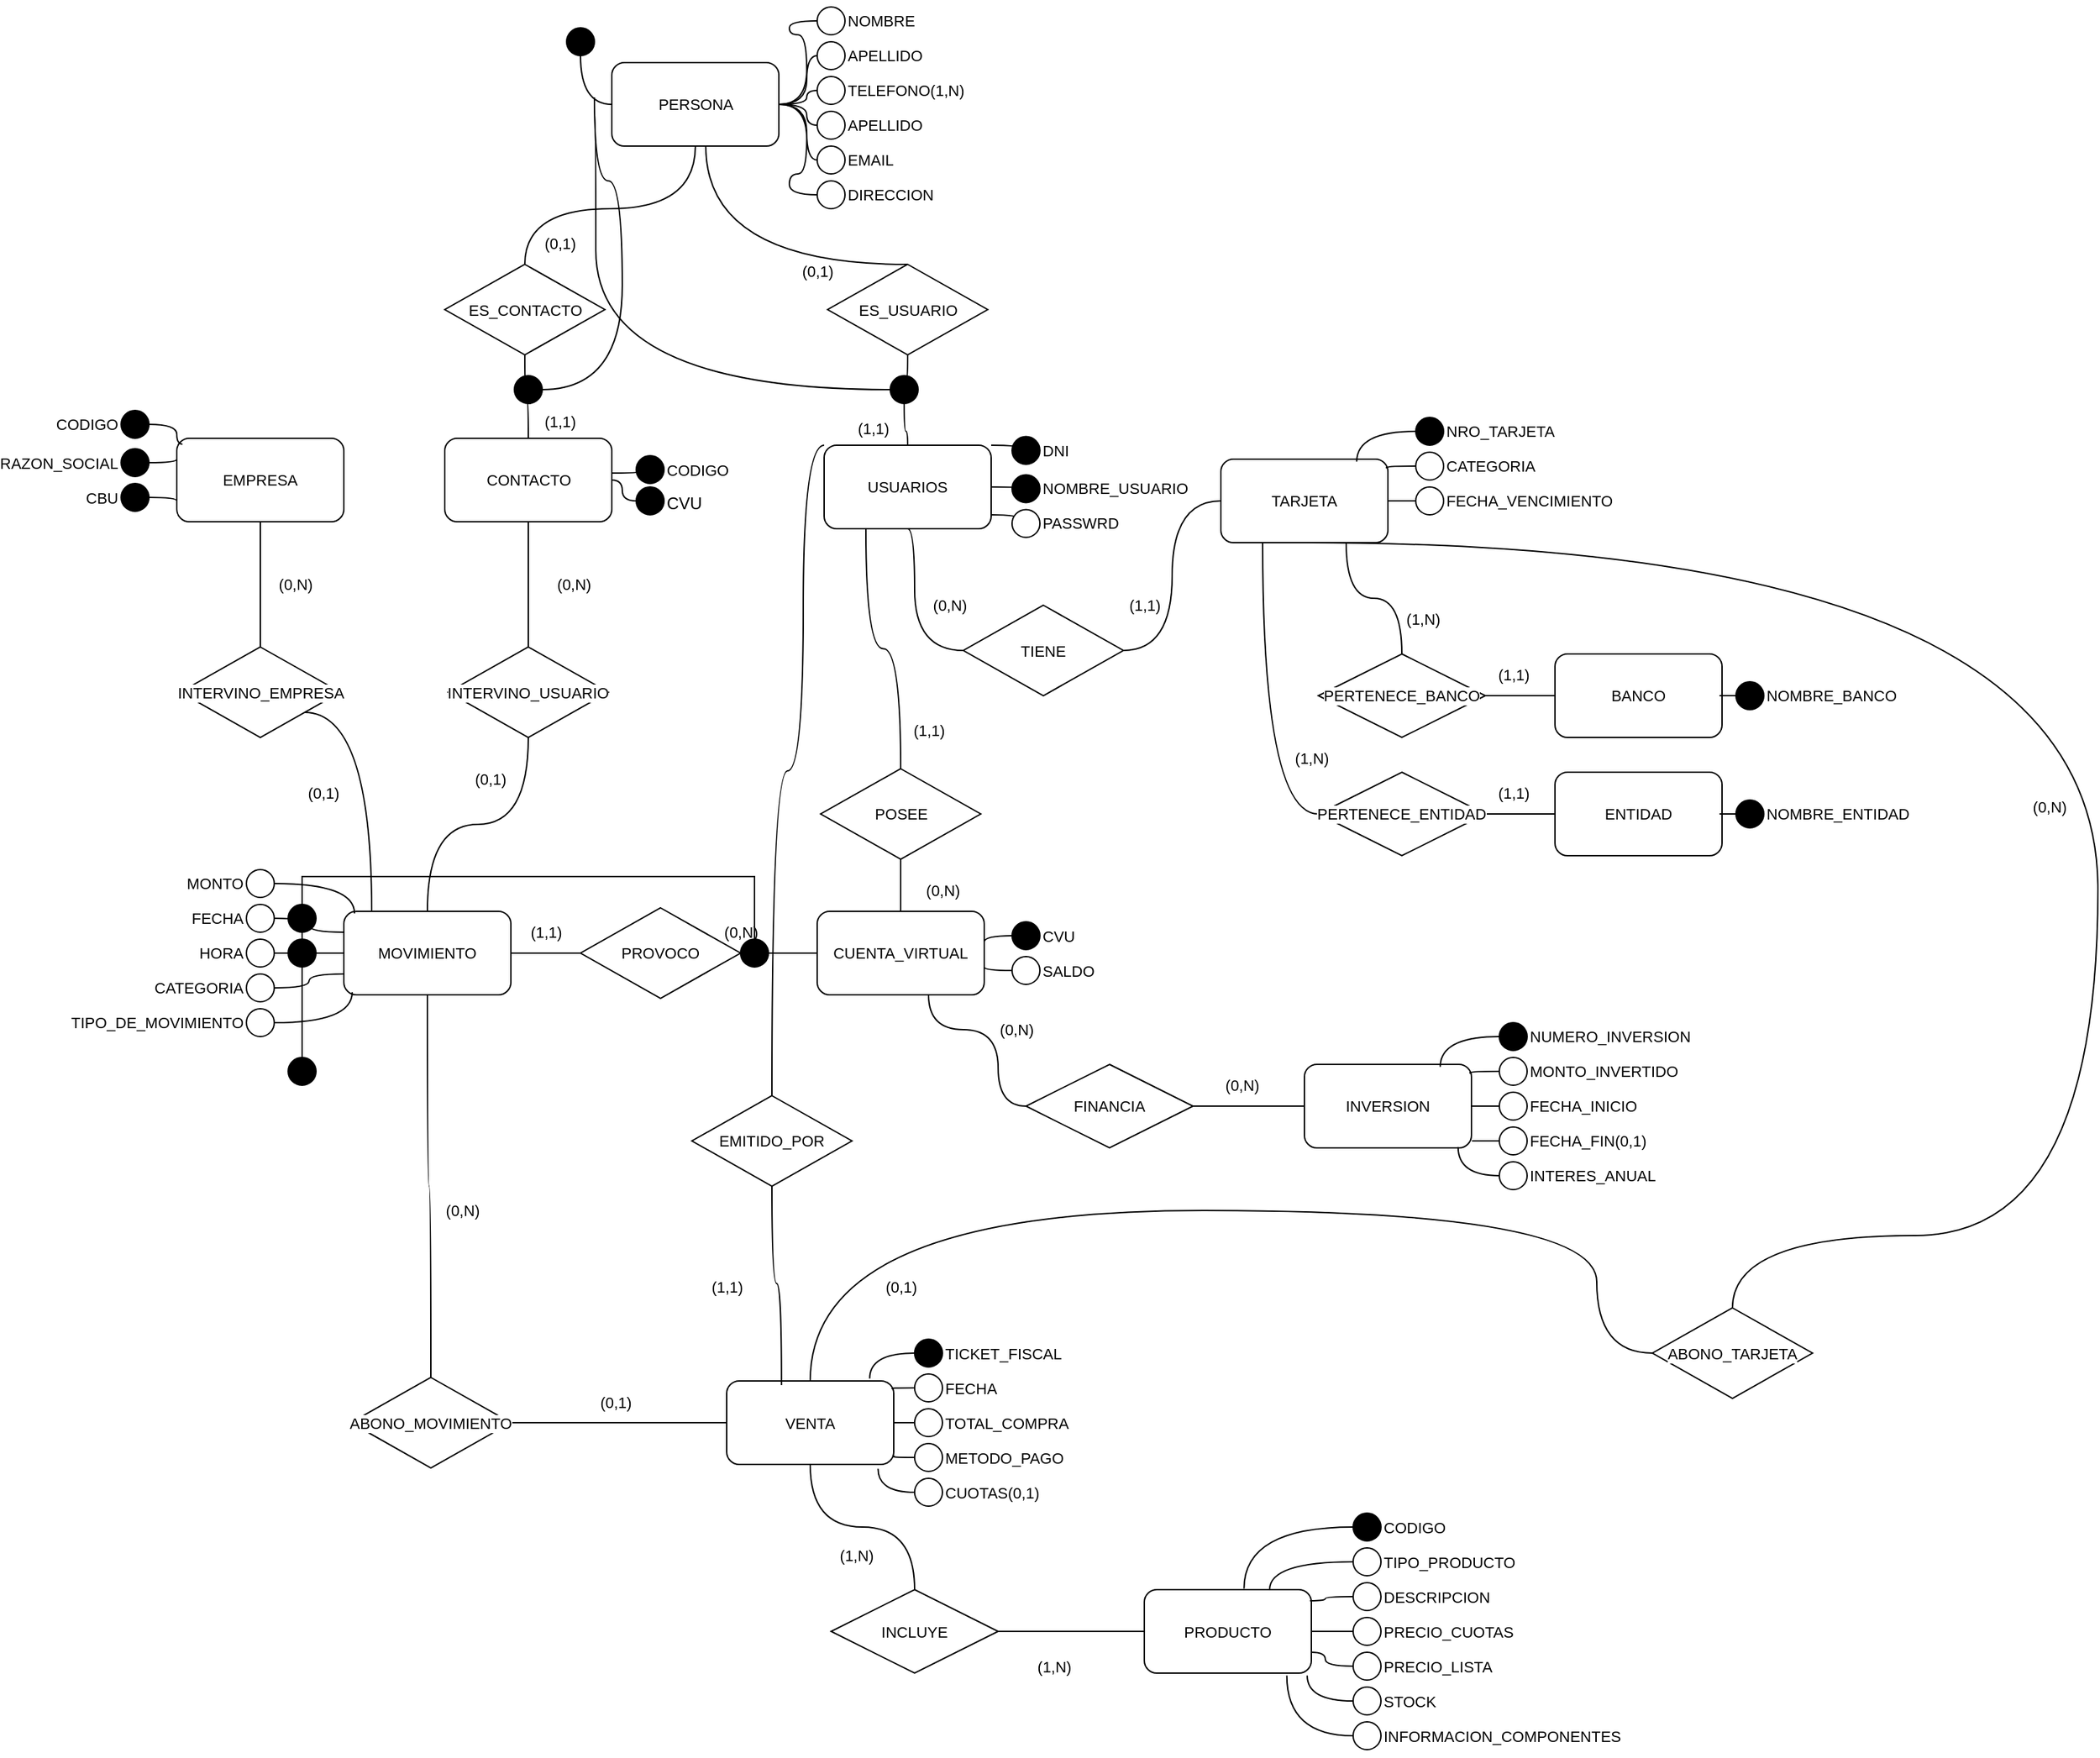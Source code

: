 <mxfile version="24.8.4">
  <diagram name="Page-1" id="MBgLQ2aWuJ-OqpsPzymd">
    <mxGraphModel dx="1434" dy="1623" grid="1" gridSize="10" guides="1" tooltips="1" connect="1" arrows="1" fold="1" page="1" pageScale="1" pageWidth="1400" pageHeight="850" math="0" shadow="0">
      <root>
        <mxCell id="0" />
        <mxCell id="1" parent="0" />
        <mxCell id="rtYCehL2lPp_QtLVTMvi-48" style="edgeStyle=orthogonalEdgeStyle;shape=connector;curved=1;rounded=0;orthogonalLoop=1;jettySize=auto;html=1;entryX=0.5;entryY=0;entryDx=0;entryDy=0;strokeColor=default;align=center;verticalAlign=middle;fontFamily=Helvetica;fontSize=11;fontColor=default;labelBackgroundColor=default;endArrow=none;endFill=0;exitX=0.25;exitY=1;exitDx=0;exitDy=0;" parent="1" source="rtYCehL2lPp_QtLVTMvi-1" target="rtYCehL2lPp_QtLVTMvi-47" edge="1">
          <mxGeometry relative="1" as="geometry" />
        </mxCell>
        <mxCell id="rtYCehL2lPp_QtLVTMvi-233" style="edgeStyle=orthogonalEdgeStyle;shape=connector;curved=1;rounded=0;orthogonalLoop=1;jettySize=auto;html=1;entryX=0.5;entryY=0;entryDx=0;entryDy=0;strokeColor=default;align=center;verticalAlign=middle;fontFamily=Helvetica;fontSize=11;fontColor=default;labelBackgroundColor=default;endArrow=none;endFill=0;" parent="1" source="rtYCehL2lPp_QtLVTMvi-1" target="rtYCehL2lPp_QtLVTMvi-232" edge="1">
          <mxGeometry relative="1" as="geometry">
            <Array as="points">
              <mxPoint x="600" y="160" />
              <mxPoint x="600" y="394" />
              <mxPoint x="578" y="394" />
            </Array>
          </mxGeometry>
        </mxCell>
        <mxCell id="u7QsJpToKG1Ib9ldpMsl-40" style="edgeStyle=orthogonalEdgeStyle;shape=connector;curved=1;rounded=0;orthogonalLoop=1;jettySize=auto;html=1;entryX=0;entryY=0.5;entryDx=0;entryDy=0;strokeColor=default;align=center;verticalAlign=middle;fontFamily=Helvetica;fontSize=11;fontColor=default;labelBackgroundColor=default;endArrow=none;endFill=0;" edge="1" parent="1" source="rtYCehL2lPp_QtLVTMvi-1" target="rtYCehL2lPp_QtLVTMvi-10">
          <mxGeometry relative="1" as="geometry">
            <Array as="points">
              <mxPoint x="755" y="160" />
              <mxPoint x="755" y="164" />
            </Array>
          </mxGeometry>
        </mxCell>
        <mxCell id="u7QsJpToKG1Ib9ldpMsl-41" style="edgeStyle=orthogonalEdgeStyle;shape=connector;curved=1;rounded=0;orthogonalLoop=1;jettySize=auto;html=1;entryX=0;entryY=0.5;entryDx=0;entryDy=0;strokeColor=default;align=center;verticalAlign=middle;fontFamily=Helvetica;fontSize=11;fontColor=default;labelBackgroundColor=default;endArrow=none;endFill=0;" edge="1" parent="1" source="rtYCehL2lPp_QtLVTMvi-1" target="rtYCehL2lPp_QtLVTMvi-260">
          <mxGeometry relative="1" as="geometry" />
        </mxCell>
        <mxCell id="u7QsJpToKG1Ib9ldpMsl-42" style="edgeStyle=orthogonalEdgeStyle;shape=connector;curved=1;rounded=0;orthogonalLoop=1;jettySize=auto;html=1;entryX=0;entryY=0.5;entryDx=0;entryDy=0;strokeColor=default;align=center;verticalAlign=middle;fontFamily=Helvetica;fontSize=11;fontColor=default;labelBackgroundColor=default;endArrow=none;endFill=0;" edge="1" parent="1" source="rtYCehL2lPp_QtLVTMvi-1" target="rtYCehL2lPp_QtLVTMvi-262">
          <mxGeometry relative="1" as="geometry">
            <Array as="points">
              <mxPoint x="755" y="210" />
              <mxPoint x="755" y="216" />
            </Array>
          </mxGeometry>
        </mxCell>
        <mxCell id="rtYCehL2lPp_QtLVTMvi-1" value="USUARIOS" style="rounded=1;whiteSpace=wrap;html=1;fontFamily=Helvetica;fontSize=11;fontColor=default;labelBackgroundColor=default;" parent="1" vertex="1">
          <mxGeometry x="615" y="160" width="120" height="60" as="geometry" />
        </mxCell>
        <mxCell id="rtYCehL2lPp_QtLVTMvi-67" style="edgeStyle=orthogonalEdgeStyle;shape=connector;curved=1;rounded=0;orthogonalLoop=1;jettySize=auto;html=1;entryX=0;entryY=0.5;entryDx=0;entryDy=0;strokeColor=default;align=center;verticalAlign=middle;fontFamily=Helvetica;fontSize=11;fontColor=default;labelBackgroundColor=default;endArrow=none;endFill=0;" parent="1" source="rtYCehL2lPp_QtLVTMvi-2" target="rtYCehL2lPp_QtLVTMvi-66" edge="1">
          <mxGeometry relative="1" as="geometry">
            <Array as="points">
              <mxPoint x="690" y="580" />
              <mxPoint x="740" y="580" />
              <mxPoint x="740" y="635" />
            </Array>
          </mxGeometry>
        </mxCell>
        <mxCell id="rtYCehL2lPp_QtLVTMvi-146" value="" style="edgeStyle=orthogonalEdgeStyle;shape=connector;curved=1;rounded=0;orthogonalLoop=1;jettySize=auto;html=1;strokeColor=default;align=center;verticalAlign=middle;fontFamily=Helvetica;fontSize=11;fontColor=default;labelBackgroundColor=default;endArrow=none;endFill=0;" parent="1" source="rtYCehL2lPp_QtLVTMvi-2" target="rtYCehL2lPp_QtLVTMvi-145" edge="1">
          <mxGeometry relative="1" as="geometry" />
        </mxCell>
        <mxCell id="rtYCehL2lPp_QtLVTMvi-2" value="CUENTA_VIRTUAL" style="rounded=1;whiteSpace=wrap;html=1;fontFamily=Helvetica;fontSize=11;fontColor=default;labelBackgroundColor=default;" parent="1" vertex="1">
          <mxGeometry x="610" y="495" width="120" height="60" as="geometry" />
        </mxCell>
        <mxCell id="rtYCehL2lPp_QtLVTMvi-3" value="INVERSION" style="rounded=1;whiteSpace=wrap;html=1;fontFamily=Helvetica;fontSize=11;fontColor=default;labelBackgroundColor=default;" parent="1" vertex="1">
          <mxGeometry x="960" y="605" width="120" height="60" as="geometry" />
        </mxCell>
        <mxCell id="rtYCehL2lPp_QtLVTMvi-6" value="EMPRESA" style="rounded=1;whiteSpace=wrap;html=1;fontFamily=Helvetica;fontSize=11;fontColor=default;labelBackgroundColor=default;" parent="1" vertex="1">
          <mxGeometry x="150" y="155" width="120" height="60" as="geometry" />
        </mxCell>
        <mxCell id="rtYCehL2lPp_QtLVTMvi-8" value="PRODUCTO" style="rounded=1;whiteSpace=wrap;html=1;fontFamily=Helvetica;fontSize=11;fontColor=default;labelBackgroundColor=default;" parent="1" vertex="1">
          <mxGeometry x="845" y="982.5" width="120" height="60" as="geometry" />
        </mxCell>
        <mxCell id="rtYCehL2lPp_QtLVTMvi-203" style="edgeStyle=orthogonalEdgeStyle;shape=connector;curved=1;rounded=0;orthogonalLoop=1;jettySize=auto;html=1;entryX=0.5;entryY=0;entryDx=0;entryDy=0;strokeColor=default;align=center;verticalAlign=middle;fontFamily=Helvetica;fontSize=11;fontColor=default;labelBackgroundColor=default;endArrow=none;endFill=0;" parent="1" source="rtYCehL2lPp_QtLVTMvi-9" target="rtYCehL2lPp_QtLVTMvi-202" edge="1">
          <mxGeometry relative="1" as="geometry" />
        </mxCell>
        <mxCell id="rtYCehL2lPp_QtLVTMvi-9" value="VENTA" style="rounded=1;whiteSpace=wrap;html=1;fontFamily=Helvetica;fontSize=11;fontColor=default;labelBackgroundColor=default;" parent="1" vertex="1">
          <mxGeometry x="545" y="832.5" width="120" height="60" as="geometry" />
        </mxCell>
        <mxCell id="rtYCehL2lPp_QtLVTMvi-10" value="" style="ellipse;whiteSpace=wrap;html=1;aspect=fixed;fontFamily=Helvetica;fontSize=11;fontColor=default;labelBackgroundColor=default;fillColor=#000000;" parent="1" vertex="1">
          <mxGeometry x="750" y="153.75" width="20" height="20" as="geometry" />
        </mxCell>
        <mxCell id="rtYCehL2lPp_QtLVTMvi-11" value="DNI" style="text;html=1;align=left;verticalAlign=middle;whiteSpace=wrap;rounded=0;fontFamily=Helvetica;fontSize=11;fontColor=default;labelBackgroundColor=default;" parent="1" vertex="1">
          <mxGeometry x="770" y="148.75" width="60" height="30" as="geometry" />
        </mxCell>
        <mxCell id="rtYCehL2lPp_QtLVTMvi-14" value="" style="ellipse;whiteSpace=wrap;html=1;aspect=fixed;fontFamily=Helvetica;fontSize=11;fontColor=default;labelBackgroundColor=default;" parent="1" vertex="1">
          <mxGeometry x="610" y="-155" width="20" height="20" as="geometry" />
        </mxCell>
        <mxCell id="rtYCehL2lPp_QtLVTMvi-15" value="&lt;div align=&quot;left&quot;&gt;NOMBRE&lt;/div&gt;" style="text;html=1;align=left;verticalAlign=middle;whiteSpace=wrap;rounded=0;fontFamily=Helvetica;fontSize=11;fontColor=default;labelBackgroundColor=default;" parent="1" vertex="1">
          <mxGeometry x="630" y="-160" width="60" height="30" as="geometry" />
        </mxCell>
        <mxCell id="rtYCehL2lPp_QtLVTMvi-18" value="" style="ellipse;whiteSpace=wrap;html=1;aspect=fixed;fontFamily=Helvetica;fontSize=11;fontColor=default;labelBackgroundColor=default;" parent="1" vertex="1">
          <mxGeometry x="610" y="-130" width="20" height="20" as="geometry" />
        </mxCell>
        <mxCell id="rtYCehL2lPp_QtLVTMvi-19" value="APELLIDO" style="text;html=1;align=left;verticalAlign=middle;whiteSpace=wrap;rounded=0;fontFamily=Helvetica;fontSize=11;fontColor=default;labelBackgroundColor=default;" parent="1" vertex="1">
          <mxGeometry x="630" y="-135" width="60" height="30" as="geometry" />
        </mxCell>
        <mxCell id="rtYCehL2lPp_QtLVTMvi-20" value="" style="ellipse;whiteSpace=wrap;html=1;aspect=fixed;fontFamily=Helvetica;fontSize=11;fontColor=default;labelBackgroundColor=default;" parent="1" vertex="1">
          <mxGeometry x="610" y="-105" width="20" height="20" as="geometry" />
        </mxCell>
        <mxCell id="rtYCehL2lPp_QtLVTMvi-21" value="TELEFONO(1,N)" style="text;html=1;align=left;verticalAlign=middle;whiteSpace=wrap;rounded=0;fontFamily=Helvetica;fontSize=11;fontColor=default;labelBackgroundColor=default;" parent="1" vertex="1">
          <mxGeometry x="630" y="-110" width="60" height="30" as="geometry" />
        </mxCell>
        <mxCell id="rtYCehL2lPp_QtLVTMvi-22" value="" style="ellipse;whiteSpace=wrap;html=1;aspect=fixed;fontFamily=Helvetica;fontSize=11;fontColor=default;labelBackgroundColor=default;" parent="1" vertex="1">
          <mxGeometry x="610" y="-80" width="20" height="20" as="geometry" />
        </mxCell>
        <mxCell id="rtYCehL2lPp_QtLVTMvi-23" value="APELLIDO" style="text;html=1;align=left;verticalAlign=middle;whiteSpace=wrap;rounded=0;fontFamily=Helvetica;fontSize=11;fontColor=default;labelBackgroundColor=default;" parent="1" vertex="1">
          <mxGeometry x="630" y="-85" width="60" height="30" as="geometry" />
        </mxCell>
        <mxCell id="rtYCehL2lPp_QtLVTMvi-25" value="" style="ellipse;whiteSpace=wrap;html=1;aspect=fixed;fontFamily=Helvetica;fontSize=11;fontColor=default;labelBackgroundColor=default;" parent="1" vertex="1">
          <mxGeometry x="610" y="-55" width="20" height="20" as="geometry" />
        </mxCell>
        <mxCell id="rtYCehL2lPp_QtLVTMvi-26" value="EMAIL" style="text;html=1;align=left;verticalAlign=middle;whiteSpace=wrap;rounded=0;fontFamily=Helvetica;fontSize=11;fontColor=default;labelBackgroundColor=default;" parent="1" vertex="1">
          <mxGeometry x="630" y="-60" width="60" height="30" as="geometry" />
        </mxCell>
        <mxCell id="rtYCehL2lPp_QtLVTMvi-30" value="" style="ellipse;whiteSpace=wrap;html=1;aspect=fixed;fontFamily=Helvetica;fontSize=11;fontColor=default;labelBackgroundColor=default;" parent="1" vertex="1">
          <mxGeometry x="610" y="-30" width="20" height="20" as="geometry" />
        </mxCell>
        <mxCell id="rtYCehL2lPp_QtLVTMvi-31" value="DIRECCION" style="text;html=1;align=left;verticalAlign=middle;whiteSpace=wrap;rounded=0;fontFamily=Helvetica;fontSize=11;fontColor=default;labelBackgroundColor=default;" parent="1" vertex="1">
          <mxGeometry x="630" y="-35" width="60" height="30" as="geometry" />
        </mxCell>
        <mxCell id="rtYCehL2lPp_QtLVTMvi-40" value="" style="ellipse;whiteSpace=wrap;html=1;aspect=fixed;fontFamily=Helvetica;fontSize=11;fontColor=default;labelBackgroundColor=default;fillColor=#000000;" parent="1" vertex="1">
          <mxGeometry x="750" y="502.5" width="20" height="20" as="geometry" />
        </mxCell>
        <mxCell id="rtYCehL2lPp_QtLVTMvi-41" value="CVU" style="text;html=1;align=left;verticalAlign=middle;whiteSpace=wrap;rounded=0;fontFamily=Helvetica;fontSize=11;fontColor=default;labelBackgroundColor=default;" parent="1" vertex="1">
          <mxGeometry x="770" y="497.5" width="60" height="30" as="geometry" />
        </mxCell>
        <mxCell id="rtYCehL2lPp_QtLVTMvi-42" value="" style="ellipse;whiteSpace=wrap;html=1;aspect=fixed;fontFamily=Helvetica;fontSize=11;fontColor=default;labelBackgroundColor=default;" parent="1" vertex="1">
          <mxGeometry x="750" y="527.5" width="20" height="20" as="geometry" />
        </mxCell>
        <mxCell id="rtYCehL2lPp_QtLVTMvi-43" value="SALDO" style="text;html=1;align=left;verticalAlign=middle;whiteSpace=wrap;rounded=0;fontFamily=Helvetica;fontSize=11;fontColor=default;labelBackgroundColor=default;" parent="1" vertex="1">
          <mxGeometry x="770" y="522.5" width="60" height="30" as="geometry" />
        </mxCell>
        <mxCell id="rtYCehL2lPp_QtLVTMvi-45" style="edgeStyle=orthogonalEdgeStyle;shape=connector;curved=1;rounded=0;orthogonalLoop=1;jettySize=auto;html=1;entryX=1.008;entryY=0.667;entryDx=0;entryDy=0;entryPerimeter=0;strokeColor=default;align=center;verticalAlign=middle;fontFamily=Helvetica;fontSize=11;fontColor=default;labelBackgroundColor=default;endArrow=none;endFill=0;" parent="1" source="rtYCehL2lPp_QtLVTMvi-42" target="rtYCehL2lPp_QtLVTMvi-2" edge="1">
          <mxGeometry relative="1" as="geometry" />
        </mxCell>
        <mxCell id="rtYCehL2lPp_QtLVTMvi-46" style="edgeStyle=orthogonalEdgeStyle;shape=connector;curved=1;rounded=0;orthogonalLoop=1;jettySize=auto;html=1;entryX=1.008;entryY=0.367;entryDx=0;entryDy=0;entryPerimeter=0;strokeColor=default;align=center;verticalAlign=middle;fontFamily=Helvetica;fontSize=11;fontColor=default;labelBackgroundColor=default;endArrow=none;endFill=0;" parent="1" source="rtYCehL2lPp_QtLVTMvi-40" target="rtYCehL2lPp_QtLVTMvi-2" edge="1">
          <mxGeometry relative="1" as="geometry" />
        </mxCell>
        <mxCell id="rtYCehL2lPp_QtLVTMvi-49" style="edgeStyle=orthogonalEdgeStyle;shape=connector;curved=1;rounded=0;orthogonalLoop=1;jettySize=auto;html=1;entryX=0.5;entryY=0;entryDx=0;entryDy=0;strokeColor=default;align=center;verticalAlign=middle;fontFamily=Helvetica;fontSize=11;fontColor=default;labelBackgroundColor=default;endArrow=none;endFill=0;" parent="1" source="rtYCehL2lPp_QtLVTMvi-47" target="rtYCehL2lPp_QtLVTMvi-2" edge="1">
          <mxGeometry relative="1" as="geometry" />
        </mxCell>
        <mxCell id="rtYCehL2lPp_QtLVTMvi-47" value="POSEE" style="rhombus;whiteSpace=wrap;html=1;fontFamily=Helvetica;fontSize=11;fontColor=default;labelBackgroundColor=default;" parent="1" vertex="1">
          <mxGeometry x="612.5" y="392.5" width="115" height="65" as="geometry" />
        </mxCell>
        <mxCell id="rtYCehL2lPp_QtLVTMvi-50" value="" style="ellipse;whiteSpace=wrap;html=1;aspect=fixed;fontFamily=Helvetica;fontSize=11;fontColor=default;labelBackgroundColor=default;fillColor=#000000;" parent="1" vertex="1">
          <mxGeometry x="1100" y="575" width="20" height="20" as="geometry" />
        </mxCell>
        <mxCell id="rtYCehL2lPp_QtLVTMvi-51" value="NUMERO_INVERSION" style="text;html=1;align=left;verticalAlign=middle;whiteSpace=wrap;rounded=0;fontFamily=Helvetica;fontSize=11;fontColor=default;labelBackgroundColor=default;" parent="1" vertex="1">
          <mxGeometry x="1120" y="570" width="60" height="30" as="geometry" />
        </mxCell>
        <mxCell id="rtYCehL2lPp_QtLVTMvi-52" value="" style="ellipse;whiteSpace=wrap;html=1;aspect=fixed;fontFamily=Helvetica;fontSize=11;fontColor=default;labelBackgroundColor=default;" parent="1" vertex="1">
          <mxGeometry x="1100" y="600" width="20" height="20" as="geometry" />
        </mxCell>
        <mxCell id="rtYCehL2lPp_QtLVTMvi-53" value="MONTO_INVERTIDO" style="text;html=1;align=left;verticalAlign=middle;whiteSpace=wrap;rounded=0;fontFamily=Helvetica;fontSize=11;fontColor=default;labelBackgroundColor=default;" parent="1" vertex="1">
          <mxGeometry x="1120" y="595" width="60" height="30" as="geometry" />
        </mxCell>
        <mxCell id="rtYCehL2lPp_QtLVTMvi-63" style="edgeStyle=orthogonalEdgeStyle;shape=connector;curved=1;rounded=0;orthogonalLoop=1;jettySize=auto;html=1;entryX=1;entryY=0.5;entryDx=0;entryDy=0;strokeColor=default;align=center;verticalAlign=middle;fontFamily=Helvetica;fontSize=11;fontColor=default;labelBackgroundColor=default;endArrow=none;endFill=0;" parent="1" source="rtYCehL2lPp_QtLVTMvi-55" target="rtYCehL2lPp_QtLVTMvi-3" edge="1">
          <mxGeometry relative="1" as="geometry" />
        </mxCell>
        <mxCell id="rtYCehL2lPp_QtLVTMvi-55" value="" style="ellipse;whiteSpace=wrap;html=1;aspect=fixed;fontFamily=Helvetica;fontSize=11;fontColor=default;labelBackgroundColor=default;" parent="1" vertex="1">
          <mxGeometry x="1100" y="625" width="20" height="20" as="geometry" />
        </mxCell>
        <mxCell id="rtYCehL2lPp_QtLVTMvi-56" value="FECHA_INICIO" style="text;html=1;align=left;verticalAlign=middle;whiteSpace=wrap;rounded=0;fontFamily=Helvetica;fontSize=11;fontColor=default;labelBackgroundColor=default;" parent="1" vertex="1">
          <mxGeometry x="1120" y="620" width="60" height="30" as="geometry" />
        </mxCell>
        <mxCell id="rtYCehL2lPp_QtLVTMvi-57" value="" style="ellipse;whiteSpace=wrap;html=1;aspect=fixed;fontFamily=Helvetica;fontSize=11;fontColor=default;labelBackgroundColor=default;" parent="1" vertex="1">
          <mxGeometry x="1100" y="650" width="20" height="20" as="geometry" />
        </mxCell>
        <mxCell id="rtYCehL2lPp_QtLVTMvi-58" value="FECHA_FIN(0,1)" style="text;html=1;align=left;verticalAlign=middle;whiteSpace=wrap;rounded=0;fontFamily=Helvetica;fontSize=11;fontColor=default;labelBackgroundColor=default;" parent="1" vertex="1">
          <mxGeometry x="1120" y="645" width="60" height="30" as="geometry" />
        </mxCell>
        <mxCell id="rtYCehL2lPp_QtLVTMvi-59" value="" style="ellipse;whiteSpace=wrap;html=1;aspect=fixed;fontFamily=Helvetica;fontSize=11;fontColor=default;labelBackgroundColor=default;" parent="1" vertex="1">
          <mxGeometry x="1100" y="675" width="20" height="20" as="geometry" />
        </mxCell>
        <mxCell id="rtYCehL2lPp_QtLVTMvi-60" value="INTERES_ANUAL" style="text;html=1;align=left;verticalAlign=middle;whiteSpace=wrap;rounded=0;fontFamily=Helvetica;fontSize=11;fontColor=default;labelBackgroundColor=default;" parent="1" vertex="1">
          <mxGeometry x="1120" y="670" width="60" height="30" as="geometry" />
        </mxCell>
        <mxCell id="rtYCehL2lPp_QtLVTMvi-61" style="edgeStyle=orthogonalEdgeStyle;shape=connector;curved=1;rounded=0;orthogonalLoop=1;jettySize=auto;html=1;entryX=0.813;entryY=0.03;entryDx=0;entryDy=0;entryPerimeter=0;strokeColor=default;align=center;verticalAlign=middle;fontFamily=Helvetica;fontSize=11;fontColor=default;labelBackgroundColor=default;endArrow=none;endFill=0;" parent="1" source="rtYCehL2lPp_QtLVTMvi-50" target="rtYCehL2lPp_QtLVTMvi-3" edge="1">
          <mxGeometry relative="1" as="geometry" />
        </mxCell>
        <mxCell id="rtYCehL2lPp_QtLVTMvi-62" style="edgeStyle=orthogonalEdgeStyle;shape=connector;curved=1;rounded=0;orthogonalLoop=1;jettySize=auto;html=1;entryX=0.987;entryY=0.103;entryDx=0;entryDy=0;entryPerimeter=0;strokeColor=default;align=center;verticalAlign=middle;fontFamily=Helvetica;fontSize=11;fontColor=default;labelBackgroundColor=default;endArrow=none;endFill=0;" parent="1" source="rtYCehL2lPp_QtLVTMvi-52" target="rtYCehL2lPp_QtLVTMvi-3" edge="1">
          <mxGeometry relative="1" as="geometry" />
        </mxCell>
        <mxCell id="rtYCehL2lPp_QtLVTMvi-64" style="edgeStyle=orthogonalEdgeStyle;shape=connector;curved=1;rounded=0;orthogonalLoop=1;jettySize=auto;html=1;entryX=1.003;entryY=0.917;entryDx=0;entryDy=0;entryPerimeter=0;strokeColor=default;align=center;verticalAlign=middle;fontFamily=Helvetica;fontSize=11;fontColor=default;labelBackgroundColor=default;endArrow=none;endFill=0;" parent="1" source="rtYCehL2lPp_QtLVTMvi-57" target="rtYCehL2lPp_QtLVTMvi-3" edge="1">
          <mxGeometry relative="1" as="geometry" />
        </mxCell>
        <mxCell id="rtYCehL2lPp_QtLVTMvi-65" style="edgeStyle=orthogonalEdgeStyle;shape=connector;curved=1;rounded=0;orthogonalLoop=1;jettySize=auto;html=1;entryX=0.92;entryY=0.99;entryDx=0;entryDy=0;entryPerimeter=0;strokeColor=default;align=center;verticalAlign=middle;fontFamily=Helvetica;fontSize=11;fontColor=default;labelBackgroundColor=default;endArrow=none;endFill=0;" parent="1" source="rtYCehL2lPp_QtLVTMvi-59" target="rtYCehL2lPp_QtLVTMvi-3" edge="1">
          <mxGeometry relative="1" as="geometry" />
        </mxCell>
        <mxCell id="rtYCehL2lPp_QtLVTMvi-68" value="" style="edgeStyle=orthogonalEdgeStyle;shape=connector;curved=1;rounded=0;orthogonalLoop=1;jettySize=auto;html=1;strokeColor=default;align=center;verticalAlign=middle;fontFamily=Helvetica;fontSize=11;fontColor=default;labelBackgroundColor=default;endArrow=none;endFill=0;" parent="1" source="rtYCehL2lPp_QtLVTMvi-66" target="rtYCehL2lPp_QtLVTMvi-3" edge="1">
          <mxGeometry relative="1" as="geometry" />
        </mxCell>
        <mxCell id="rtYCehL2lPp_QtLVTMvi-66" value="FINANCIA" style="rhombus;whiteSpace=wrap;html=1;fontFamily=Helvetica;fontSize=11;fontColor=default;labelBackgroundColor=default;" parent="1" vertex="1">
          <mxGeometry x="760" y="605" width="120" height="60" as="geometry" />
        </mxCell>
        <mxCell id="rtYCehL2lPp_QtLVTMvi-111" style="edgeStyle=orthogonalEdgeStyle;shape=connector;curved=1;rounded=0;orthogonalLoop=1;jettySize=auto;html=1;entryX=1;entryY=0.5;entryDx=0;entryDy=0;strokeColor=default;align=center;verticalAlign=middle;fontFamily=Helvetica;fontSize=11;fontColor=default;labelBackgroundColor=default;endArrow=none;endFill=0;" parent="1" source="rtYCehL2lPp_QtLVTMvi-80" target="rtYCehL2lPp_QtLVTMvi-110" edge="1">
          <mxGeometry relative="1" as="geometry" />
        </mxCell>
        <mxCell id="rtYCehL2lPp_QtLVTMvi-80" value="TARJETA" style="rounded=1;whiteSpace=wrap;html=1;fontFamily=Helvetica;fontSize=11;fontColor=default;labelBackgroundColor=default;" parent="1" vertex="1">
          <mxGeometry x="900" y="170" width="120" height="60" as="geometry" />
        </mxCell>
        <mxCell id="rtYCehL2lPp_QtLVTMvi-81" value="" style="ellipse;whiteSpace=wrap;html=1;aspect=fixed;fontFamily=Helvetica;fontSize=11;fontColor=default;labelBackgroundColor=default;fillColor=#000000;" parent="1" vertex="1">
          <mxGeometry x="1040" y="140" width="20" height="20" as="geometry" />
        </mxCell>
        <mxCell id="rtYCehL2lPp_QtLVTMvi-82" value="NRO_TARJETA" style="text;html=1;align=left;verticalAlign=middle;whiteSpace=wrap;rounded=0;fontFamily=Helvetica;fontSize=11;fontColor=default;labelBackgroundColor=default;" parent="1" vertex="1">
          <mxGeometry x="1060" y="135" width="60" height="30" as="geometry" />
        </mxCell>
        <mxCell id="rtYCehL2lPp_QtLVTMvi-83" value="" style="ellipse;whiteSpace=wrap;html=1;aspect=fixed;fontFamily=Helvetica;fontSize=11;fontColor=default;labelBackgroundColor=default;" parent="1" vertex="1">
          <mxGeometry x="1040" y="165" width="20" height="20" as="geometry" />
        </mxCell>
        <mxCell id="rtYCehL2lPp_QtLVTMvi-84" value="CATEGORIA" style="text;html=1;align=left;verticalAlign=middle;whiteSpace=wrap;rounded=0;fontFamily=Helvetica;fontSize=11;fontColor=default;labelBackgroundColor=default;" parent="1" vertex="1">
          <mxGeometry x="1060" y="160" width="60" height="30" as="geometry" />
        </mxCell>
        <mxCell id="rtYCehL2lPp_QtLVTMvi-85" style="edgeStyle=orthogonalEdgeStyle;shape=connector;curved=1;rounded=0;orthogonalLoop=1;jettySize=auto;html=1;entryX=1;entryY=0.5;entryDx=0;entryDy=0;strokeColor=default;align=center;verticalAlign=middle;fontFamily=Helvetica;fontSize=11;fontColor=default;labelBackgroundColor=default;endArrow=none;endFill=0;" parent="1" source="rtYCehL2lPp_QtLVTMvi-86" target="rtYCehL2lPp_QtLVTMvi-80" edge="1">
          <mxGeometry relative="1" as="geometry" />
        </mxCell>
        <mxCell id="rtYCehL2lPp_QtLVTMvi-86" value="" style="ellipse;whiteSpace=wrap;html=1;aspect=fixed;fontFamily=Helvetica;fontSize=11;fontColor=default;labelBackgroundColor=default;" parent="1" vertex="1">
          <mxGeometry x="1040" y="190" width="20" height="20" as="geometry" />
        </mxCell>
        <mxCell id="rtYCehL2lPp_QtLVTMvi-87" value="FECHA_VENCIMIENTO" style="text;html=1;align=left;verticalAlign=middle;whiteSpace=wrap;rounded=0;fontFamily=Helvetica;fontSize=11;fontColor=default;labelBackgroundColor=default;" parent="1" vertex="1">
          <mxGeometry x="1060" y="185" width="60" height="30" as="geometry" />
        </mxCell>
        <mxCell id="rtYCehL2lPp_QtLVTMvi-92" style="edgeStyle=orthogonalEdgeStyle;shape=connector;curved=1;rounded=0;orthogonalLoop=1;jettySize=auto;html=1;entryX=0.813;entryY=0.03;entryDx=0;entryDy=0;entryPerimeter=0;strokeColor=default;align=center;verticalAlign=middle;fontFamily=Helvetica;fontSize=11;fontColor=default;labelBackgroundColor=default;endArrow=none;endFill=0;" parent="1" source="rtYCehL2lPp_QtLVTMvi-81" target="rtYCehL2lPp_QtLVTMvi-80" edge="1">
          <mxGeometry relative="1" as="geometry" />
        </mxCell>
        <mxCell id="rtYCehL2lPp_QtLVTMvi-93" style="edgeStyle=orthogonalEdgeStyle;shape=connector;curved=1;rounded=0;orthogonalLoop=1;jettySize=auto;html=1;entryX=0.987;entryY=0.103;entryDx=0;entryDy=0;entryPerimeter=0;strokeColor=default;align=center;verticalAlign=middle;fontFamily=Helvetica;fontSize=11;fontColor=default;labelBackgroundColor=default;endArrow=none;endFill=0;" parent="1" source="rtYCehL2lPp_QtLVTMvi-83" target="rtYCehL2lPp_QtLVTMvi-80" edge="1">
          <mxGeometry relative="1" as="geometry" />
        </mxCell>
        <mxCell id="rtYCehL2lPp_QtLVTMvi-98" value="" style="edgeStyle=orthogonalEdgeStyle;shape=connector;curved=1;rounded=0;orthogonalLoop=1;jettySize=auto;html=1;strokeColor=default;align=center;verticalAlign=middle;fontFamily=Helvetica;fontSize=11;fontColor=default;labelBackgroundColor=default;endArrow=none;endFill=0;" parent="1" source="rtYCehL2lPp_QtLVTMvi-96" target="rtYCehL2lPp_QtLVTMvi-97" edge="1">
          <mxGeometry relative="1" as="geometry" />
        </mxCell>
        <mxCell id="rtYCehL2lPp_QtLVTMvi-108" style="edgeStyle=orthogonalEdgeStyle;shape=connector;curved=1;rounded=0;orthogonalLoop=1;jettySize=auto;html=1;entryX=0.75;entryY=1;entryDx=0;entryDy=0;strokeColor=default;align=center;verticalAlign=middle;fontFamily=Helvetica;fontSize=11;fontColor=default;labelBackgroundColor=default;endArrow=none;endFill=0;" parent="1" source="rtYCehL2lPp_QtLVTMvi-96" target="rtYCehL2lPp_QtLVTMvi-80" edge="1">
          <mxGeometry relative="1" as="geometry" />
        </mxCell>
        <mxCell id="rtYCehL2lPp_QtLVTMvi-96" value="PERTENECE_BANCO" style="rhombus;whiteSpace=wrap;html=1;fontFamily=Helvetica;fontSize=11;fontColor=default;labelBackgroundColor=default;" parent="1" vertex="1">
          <mxGeometry x="970" y="310" width="120" height="60" as="geometry" />
        </mxCell>
        <mxCell id="rtYCehL2lPp_QtLVTMvi-97" value="BANCO" style="rounded=1;whiteSpace=wrap;html=1;fontFamily=Helvetica;fontSize=11;fontColor=default;labelBackgroundColor=default;" parent="1" vertex="1">
          <mxGeometry x="1140" y="310" width="120" height="60" as="geometry" />
        </mxCell>
        <mxCell id="rtYCehL2lPp_QtLVTMvi-101" style="edgeStyle=orthogonalEdgeStyle;shape=connector;curved=1;rounded=0;orthogonalLoop=1;jettySize=auto;html=1;strokeColor=default;align=center;verticalAlign=middle;fontFamily=Helvetica;fontSize=11;fontColor=default;labelBackgroundColor=default;endArrow=none;endFill=0;" parent="1" source="rtYCehL2lPp_QtLVTMvi-99" target="rtYCehL2lPp_QtLVTMvi-97" edge="1">
          <mxGeometry relative="1" as="geometry" />
        </mxCell>
        <mxCell id="rtYCehL2lPp_QtLVTMvi-99" value="" style="ellipse;whiteSpace=wrap;html=1;aspect=fixed;fontFamily=Helvetica;fontSize=11;fontColor=default;labelBackgroundColor=default;fillColor=#000000;" parent="1" vertex="1">
          <mxGeometry x="1270" y="330" width="20" height="20" as="geometry" />
        </mxCell>
        <mxCell id="rtYCehL2lPp_QtLVTMvi-100" value="NOMBRE_BANCO" style="text;html=1;align=left;verticalAlign=middle;whiteSpace=wrap;rounded=0;fontFamily=Helvetica;fontSize=11;fontColor=default;labelBackgroundColor=default;" parent="1" vertex="1">
          <mxGeometry x="1290" y="325" width="60" height="30" as="geometry" />
        </mxCell>
        <mxCell id="rtYCehL2lPp_QtLVTMvi-102" value="" style="edgeStyle=orthogonalEdgeStyle;shape=connector;curved=1;rounded=0;orthogonalLoop=1;jettySize=auto;html=1;strokeColor=default;align=center;verticalAlign=middle;fontFamily=Helvetica;fontSize=11;fontColor=default;labelBackgroundColor=default;endArrow=none;endFill=0;" parent="1" source="rtYCehL2lPp_QtLVTMvi-103" target="rtYCehL2lPp_QtLVTMvi-104" edge="1">
          <mxGeometry relative="1" as="geometry" />
        </mxCell>
        <mxCell id="rtYCehL2lPp_QtLVTMvi-109" style="edgeStyle=orthogonalEdgeStyle;shape=connector;curved=1;rounded=0;orthogonalLoop=1;jettySize=auto;html=1;entryX=0.25;entryY=1;entryDx=0;entryDy=0;strokeColor=default;align=center;verticalAlign=middle;fontFamily=Helvetica;fontSize=11;fontColor=default;labelBackgroundColor=default;endArrow=none;endFill=0;" parent="1" source="rtYCehL2lPp_QtLVTMvi-103" target="rtYCehL2lPp_QtLVTMvi-80" edge="1">
          <mxGeometry relative="1" as="geometry">
            <Array as="points">
              <mxPoint x="930" y="425" />
            </Array>
          </mxGeometry>
        </mxCell>
        <mxCell id="rtYCehL2lPp_QtLVTMvi-103" value="PERTENECE_ENTIDAD" style="rhombus;whiteSpace=wrap;html=1;fontFamily=Helvetica;fontSize=11;fontColor=default;labelBackgroundColor=default;" parent="1" vertex="1">
          <mxGeometry x="970" y="395" width="120" height="60" as="geometry" />
        </mxCell>
        <mxCell id="rtYCehL2lPp_QtLVTMvi-104" value="ENTIDAD" style="rounded=1;whiteSpace=wrap;html=1;fontFamily=Helvetica;fontSize=11;fontColor=default;labelBackgroundColor=default;" parent="1" vertex="1">
          <mxGeometry x="1140" y="395" width="120" height="60" as="geometry" />
        </mxCell>
        <mxCell id="rtYCehL2lPp_QtLVTMvi-105" style="edgeStyle=orthogonalEdgeStyle;shape=connector;curved=1;rounded=0;orthogonalLoop=1;jettySize=auto;html=1;strokeColor=default;align=center;verticalAlign=middle;fontFamily=Helvetica;fontSize=11;fontColor=default;labelBackgroundColor=default;endArrow=none;endFill=0;" parent="1" source="rtYCehL2lPp_QtLVTMvi-106" target="rtYCehL2lPp_QtLVTMvi-104" edge="1">
          <mxGeometry relative="1" as="geometry" />
        </mxCell>
        <mxCell id="rtYCehL2lPp_QtLVTMvi-106" value="" style="ellipse;whiteSpace=wrap;html=1;aspect=fixed;fontFamily=Helvetica;fontSize=11;fontColor=default;labelBackgroundColor=default;fillColor=#000000;" parent="1" vertex="1">
          <mxGeometry x="1270" y="415" width="20" height="20" as="geometry" />
        </mxCell>
        <mxCell id="rtYCehL2lPp_QtLVTMvi-107" value="NOMBRE_ENTIDAD" style="text;html=1;align=left;verticalAlign=middle;whiteSpace=wrap;rounded=0;fontFamily=Helvetica;fontSize=11;fontColor=default;labelBackgroundColor=default;" parent="1" vertex="1">
          <mxGeometry x="1290" y="410" width="60" height="30" as="geometry" />
        </mxCell>
        <mxCell id="rtYCehL2lPp_QtLVTMvi-112" style="edgeStyle=orthogonalEdgeStyle;shape=connector;curved=1;rounded=0;orthogonalLoop=1;jettySize=auto;html=1;entryX=0.5;entryY=1;entryDx=0;entryDy=0;strokeColor=default;align=center;verticalAlign=middle;fontFamily=Helvetica;fontSize=11;fontColor=default;labelBackgroundColor=default;endArrow=none;endFill=0;" parent="1" source="rtYCehL2lPp_QtLVTMvi-110" target="rtYCehL2lPp_QtLVTMvi-1" edge="1">
          <mxGeometry relative="1" as="geometry">
            <Array as="points">
              <mxPoint x="680" y="307" />
            </Array>
          </mxGeometry>
        </mxCell>
        <mxCell id="rtYCehL2lPp_QtLVTMvi-110" value="TIENE" style="rhombus;whiteSpace=wrap;html=1;fontFamily=Helvetica;fontSize=11;fontColor=default;labelBackgroundColor=default;" parent="1" vertex="1">
          <mxGeometry x="715" y="275" width="115" height="65" as="geometry" />
        </mxCell>
        <mxCell id="rtYCehL2lPp_QtLVTMvi-158" style="edgeStyle=orthogonalEdgeStyle;shape=connector;curved=1;rounded=0;orthogonalLoop=1;jettySize=auto;html=1;entryX=0.5;entryY=1;entryDx=0;entryDy=0;strokeColor=default;align=center;verticalAlign=middle;fontFamily=Helvetica;fontSize=11;fontColor=default;labelBackgroundColor=default;endArrow=none;endFill=0;" parent="1" source="rtYCehL2lPp_QtLVTMvi-113" target="rtYCehL2lPp_QtLVTMvi-157" edge="1">
          <mxGeometry relative="1" as="geometry" />
        </mxCell>
        <mxCell id="rtYCehL2lPp_QtLVTMvi-227" style="edgeStyle=orthogonalEdgeStyle;shape=connector;curved=1;rounded=0;orthogonalLoop=1;jettySize=auto;html=1;entryX=0.5;entryY=0;entryDx=0;entryDy=0;strokeColor=default;align=center;verticalAlign=middle;fontFamily=Helvetica;fontSize=11;fontColor=default;labelBackgroundColor=default;endArrow=none;endFill=0;" parent="1" source="rtYCehL2lPp_QtLVTMvi-113" target="rtYCehL2lPp_QtLVTMvi-218" edge="1">
          <mxGeometry relative="1" as="geometry" />
        </mxCell>
        <mxCell id="rtYCehL2lPp_QtLVTMvi-113" value="MOVIMIENTO" style="rounded=1;whiteSpace=wrap;html=1;fontFamily=Helvetica;fontSize=11;fontColor=default;labelBackgroundColor=default;" parent="1" vertex="1">
          <mxGeometry x="270" y="495" width="120" height="60" as="geometry" />
        </mxCell>
        <mxCell id="rtYCehL2lPp_QtLVTMvi-115" value="" style="ellipse;whiteSpace=wrap;html=1;aspect=fixed;fontFamily=Helvetica;fontSize=11;fontColor=default;labelBackgroundColor=default;" parent="1" vertex="1">
          <mxGeometry x="200" y="465" width="20" height="20" as="geometry" />
        </mxCell>
        <mxCell id="rtYCehL2lPp_QtLVTMvi-116" value="MONTO" style="text;html=1;align=right;verticalAlign=middle;whiteSpace=wrap;rounded=0;fontFamily=Helvetica;fontSize=11;fontColor=default;labelBackgroundColor=default;" parent="1" vertex="1">
          <mxGeometry x="140" y="460" width="60" height="30" as="geometry" />
        </mxCell>
        <mxCell id="rtYCehL2lPp_QtLVTMvi-139" value="" style="edgeStyle=orthogonalEdgeStyle;shape=connector;curved=1;rounded=0;orthogonalLoop=1;jettySize=auto;html=1;strokeColor=default;align=center;verticalAlign=middle;fontFamily=Helvetica;fontSize=11;fontColor=default;labelBackgroundColor=default;endArrow=none;endFill=0;" parent="1" source="rtYCehL2lPp_QtLVTMvi-117" target="rtYCehL2lPp_QtLVTMvi-113" edge="1">
          <mxGeometry relative="1" as="geometry">
            <Array as="points">
              <mxPoint x="245" y="500" />
              <mxPoint x="245" y="510" />
            </Array>
          </mxGeometry>
        </mxCell>
        <mxCell id="rtYCehL2lPp_QtLVTMvi-117" value="" style="ellipse;whiteSpace=wrap;html=1;aspect=fixed;fontFamily=Helvetica;fontSize=11;fontColor=default;labelBackgroundColor=default;" parent="1" vertex="1">
          <mxGeometry x="200" y="490" width="20" height="20" as="geometry" />
        </mxCell>
        <mxCell id="rtYCehL2lPp_QtLVTMvi-118" value="FECHA" style="text;html=1;align=right;verticalAlign=middle;whiteSpace=wrap;rounded=0;fontFamily=Helvetica;fontSize=11;fontColor=default;labelBackgroundColor=default;" parent="1" vertex="1">
          <mxGeometry x="140" y="485" width="60" height="30" as="geometry" />
        </mxCell>
        <mxCell id="rtYCehL2lPp_QtLVTMvi-140" value="" style="edgeStyle=orthogonalEdgeStyle;shape=connector;curved=1;rounded=0;orthogonalLoop=1;jettySize=auto;html=1;strokeColor=default;align=center;verticalAlign=middle;fontFamily=Helvetica;fontSize=11;fontColor=default;labelBackgroundColor=default;endArrow=none;endFill=0;" parent="1" source="rtYCehL2lPp_QtLVTMvi-122" target="rtYCehL2lPp_QtLVTMvi-113" edge="1">
          <mxGeometry relative="1" as="geometry" />
        </mxCell>
        <mxCell id="rtYCehL2lPp_QtLVTMvi-122" value="" style="ellipse;whiteSpace=wrap;html=1;aspect=fixed;fontFamily=Helvetica;fontSize=11;fontColor=default;labelBackgroundColor=default;" parent="1" vertex="1">
          <mxGeometry x="200" y="515" width="20" height="20" as="geometry" />
        </mxCell>
        <mxCell id="rtYCehL2lPp_QtLVTMvi-123" value="HORA" style="text;html=1;align=right;verticalAlign=middle;whiteSpace=wrap;rounded=0;fontFamily=Helvetica;fontSize=11;fontColor=default;labelBackgroundColor=default;" parent="1" vertex="1">
          <mxGeometry x="140" y="510" width="60" height="30" as="geometry" />
        </mxCell>
        <mxCell id="rtYCehL2lPp_QtLVTMvi-141" value="" style="edgeStyle=orthogonalEdgeStyle;shape=connector;curved=1;rounded=0;orthogonalLoop=1;jettySize=auto;html=1;strokeColor=default;align=center;verticalAlign=middle;fontFamily=Helvetica;fontSize=11;fontColor=default;labelBackgroundColor=default;endArrow=none;endFill=0;" parent="1" source="rtYCehL2lPp_QtLVTMvi-125" target="rtYCehL2lPp_QtLVTMvi-113" edge="1">
          <mxGeometry relative="1" as="geometry">
            <Array as="points">
              <mxPoint x="245" y="550" />
              <mxPoint x="245" y="540" />
            </Array>
          </mxGeometry>
        </mxCell>
        <mxCell id="rtYCehL2lPp_QtLVTMvi-125" value="" style="ellipse;whiteSpace=wrap;html=1;aspect=fixed;fontFamily=Helvetica;fontSize=11;fontColor=default;labelBackgroundColor=default;" parent="1" vertex="1">
          <mxGeometry x="200" y="540" width="20" height="20" as="geometry" />
        </mxCell>
        <mxCell id="rtYCehL2lPp_QtLVTMvi-130" value="" style="ellipse;whiteSpace=wrap;html=1;aspect=fixed;fontFamily=Helvetica;fontSize=11;fontColor=default;labelBackgroundColor=default;" parent="1" vertex="1">
          <mxGeometry x="200" y="565" width="20" height="20" as="geometry" />
        </mxCell>
        <mxCell id="rtYCehL2lPp_QtLVTMvi-131" value="TIPO_DE_MOVIMIENTO" style="text;html=1;align=right;verticalAlign=middle;whiteSpace=wrap;rounded=0;fontFamily=Helvetica;fontSize=11;fontColor=default;labelBackgroundColor=default;" parent="1" vertex="1">
          <mxGeometry x="140" y="560" width="60" height="30" as="geometry" />
        </mxCell>
        <mxCell id="rtYCehL2lPp_QtLVTMvi-133" value="CATEGORIA" style="text;html=1;align=right;verticalAlign=middle;whiteSpace=wrap;rounded=0;fontFamily=Helvetica;fontSize=11;fontColor=default;labelBackgroundColor=default;" parent="1" vertex="1">
          <mxGeometry x="140" y="535" width="60" height="30" as="geometry" />
        </mxCell>
        <mxCell id="rtYCehL2lPp_QtLVTMvi-135" value="" style="ellipse;whiteSpace=wrap;html=1;aspect=fixed;fontFamily=Helvetica;fontSize=11;fontColor=default;labelBackgroundColor=default;fillColor=#000000;" parent="1" vertex="1">
          <mxGeometry x="230" y="490" width="20" height="20" as="geometry" />
        </mxCell>
        <mxCell id="rtYCehL2lPp_QtLVTMvi-137" style="edgeStyle=orthogonalEdgeStyle;shape=connector;curved=1;rounded=0;orthogonalLoop=1;jettySize=auto;html=1;strokeColor=default;align=center;verticalAlign=middle;fontFamily=Helvetica;fontSize=11;fontColor=default;labelBackgroundColor=default;endArrow=none;endFill=0;entryX=0.5;entryY=1;entryDx=0;entryDy=0;" parent="1" source="rtYCehL2lPp_QtLVTMvi-136" target="rtYCehL2lPp_QtLVTMvi-135" edge="1">
          <mxGeometry relative="1" as="geometry">
            <mxPoint x="240" y="540" as="targetPoint" />
          </mxGeometry>
        </mxCell>
        <mxCell id="rtYCehL2lPp_QtLVTMvi-136" value="" style="ellipse;whiteSpace=wrap;html=1;aspect=fixed;fontFamily=Helvetica;fontSize=11;fontColor=default;labelBackgroundColor=default;fillColor=#000000;" parent="1" vertex="1">
          <mxGeometry x="230" y="600" width="20" height="20" as="geometry" />
        </mxCell>
        <mxCell id="rtYCehL2lPp_QtLVTMvi-134" value="" style="ellipse;whiteSpace=wrap;html=1;aspect=fixed;fontFamily=Helvetica;fontSize=11;fontColor=default;labelBackgroundColor=default;fillColor=#000000;" parent="1" vertex="1">
          <mxGeometry x="230" y="515" width="20" height="20" as="geometry" />
        </mxCell>
        <mxCell id="rtYCehL2lPp_QtLVTMvi-138" style="edgeStyle=orthogonalEdgeStyle;shape=connector;curved=1;rounded=0;orthogonalLoop=1;jettySize=auto;html=1;entryX=0.064;entryY=0.026;entryDx=0;entryDy=0;entryPerimeter=0;strokeColor=default;align=center;verticalAlign=middle;fontFamily=Helvetica;fontSize=11;fontColor=default;labelBackgroundColor=default;endArrow=none;endFill=0;" parent="1" source="rtYCehL2lPp_QtLVTMvi-115" target="rtYCehL2lPp_QtLVTMvi-113" edge="1">
          <mxGeometry relative="1" as="geometry" />
        </mxCell>
        <mxCell id="rtYCehL2lPp_QtLVTMvi-142" style="edgeStyle=orthogonalEdgeStyle;shape=connector;curved=1;rounded=0;orthogonalLoop=1;jettySize=auto;html=1;entryX=0.05;entryY=0.968;entryDx=0;entryDy=0;entryPerimeter=0;strokeColor=default;align=center;verticalAlign=middle;fontFamily=Helvetica;fontSize=11;fontColor=default;labelBackgroundColor=default;endArrow=none;endFill=0;" parent="1" source="rtYCehL2lPp_QtLVTMvi-130" target="rtYCehL2lPp_QtLVTMvi-113" edge="1">
          <mxGeometry relative="1" as="geometry" />
        </mxCell>
        <mxCell id="rtYCehL2lPp_QtLVTMvi-144" value="" style="edgeStyle=orthogonalEdgeStyle;shape=connector;curved=1;rounded=0;orthogonalLoop=1;jettySize=auto;html=1;strokeColor=default;align=center;verticalAlign=middle;fontFamily=Helvetica;fontSize=11;fontColor=default;labelBackgroundColor=default;endArrow=none;endFill=0;" parent="1" source="rtYCehL2lPp_QtLVTMvi-143" target="rtYCehL2lPp_QtLVTMvi-113" edge="1">
          <mxGeometry relative="1" as="geometry">
            <Array as="points">
              <mxPoint x="290" y="352" />
            </Array>
          </mxGeometry>
        </mxCell>
        <mxCell id="rtYCehL2lPp_QtLVTMvi-156" style="edgeStyle=orthogonalEdgeStyle;shape=connector;curved=1;rounded=0;orthogonalLoop=1;jettySize=auto;html=1;entryX=0.5;entryY=1;entryDx=0;entryDy=0;strokeColor=default;align=center;verticalAlign=middle;fontFamily=Helvetica;fontSize=11;fontColor=default;labelBackgroundColor=default;endArrow=none;endFill=0;" parent="1" source="rtYCehL2lPp_QtLVTMvi-143" target="rtYCehL2lPp_QtLVTMvi-6" edge="1">
          <mxGeometry relative="1" as="geometry" />
        </mxCell>
        <mxCell id="rtYCehL2lPp_QtLVTMvi-143" value="INTERVINO_EMPRESA" style="rhombus;whiteSpace=wrap;html=1;fontFamily=Helvetica;fontSize=11;fontColor=default;labelBackgroundColor=default;" parent="1" vertex="1">
          <mxGeometry x="152.5" y="305" width="115" height="65" as="geometry" />
        </mxCell>
        <mxCell id="rtYCehL2lPp_QtLVTMvi-147" value="" style="edgeStyle=orthogonalEdgeStyle;shape=connector;curved=1;rounded=0;orthogonalLoop=1;jettySize=auto;html=1;strokeColor=default;align=center;verticalAlign=middle;fontFamily=Helvetica;fontSize=11;fontColor=default;labelBackgroundColor=default;endArrow=none;endFill=0;" parent="1" source="rtYCehL2lPp_QtLVTMvi-145" target="rtYCehL2lPp_QtLVTMvi-113" edge="1">
          <mxGeometry relative="1" as="geometry" />
        </mxCell>
        <mxCell id="rtYCehL2lPp_QtLVTMvi-145" value="PROVOCO" style="rhombus;whiteSpace=wrap;html=1;fontFamily=Helvetica;fontSize=11;fontColor=default;labelBackgroundColor=default;" parent="1" vertex="1">
          <mxGeometry x="440" y="492.5" width="115" height="65" as="geometry" />
        </mxCell>
        <mxCell id="rtYCehL2lPp_QtLVTMvi-155" style="edgeStyle=orthogonalEdgeStyle;shape=connector;curved=1;rounded=0;orthogonalLoop=1;jettySize=auto;html=1;entryX=0;entryY=0.25;entryDx=0;entryDy=0;strokeColor=default;align=center;verticalAlign=middle;fontFamily=Helvetica;fontSize=11;fontColor=default;labelBackgroundColor=default;endArrow=none;endFill=0;" parent="1" source="rtYCehL2lPp_QtLVTMvi-148" target="rtYCehL2lPp_QtLVTMvi-6" edge="1">
          <mxGeometry relative="1" as="geometry" />
        </mxCell>
        <mxCell id="rtYCehL2lPp_QtLVTMvi-148" value="" style="ellipse;whiteSpace=wrap;html=1;aspect=fixed;fontFamily=Helvetica;fontSize=11;fontColor=default;labelBackgroundColor=default;fillColor=#000000;" parent="1" vertex="1">
          <mxGeometry x="110" y="162.5" width="20" height="20" as="geometry" />
        </mxCell>
        <mxCell id="rtYCehL2lPp_QtLVTMvi-149" value="RAZON_SOCIAL" style="text;html=1;align=right;verticalAlign=middle;whiteSpace=wrap;rounded=0;fontFamily=Helvetica;fontSize=11;fontColor=default;labelBackgroundColor=default;" parent="1" vertex="1">
          <mxGeometry x="50" y="157.5" width="60" height="30" as="geometry" />
        </mxCell>
        <mxCell id="rtYCehL2lPp_QtLVTMvi-154" style="edgeStyle=orthogonalEdgeStyle;shape=connector;curved=1;rounded=0;orthogonalLoop=1;jettySize=auto;html=1;entryX=0;entryY=0.75;entryDx=0;entryDy=0;strokeColor=default;align=center;verticalAlign=middle;fontFamily=Helvetica;fontSize=11;fontColor=default;labelBackgroundColor=default;endArrow=none;endFill=0;" parent="1" source="rtYCehL2lPp_QtLVTMvi-150" target="rtYCehL2lPp_QtLVTMvi-6" edge="1">
          <mxGeometry relative="1" as="geometry" />
        </mxCell>
        <mxCell id="rtYCehL2lPp_QtLVTMvi-150" value="" style="ellipse;whiteSpace=wrap;html=1;aspect=fixed;fontFamily=Helvetica;fontSize=11;fontColor=default;labelBackgroundColor=default;fillColor=#000000;" parent="1" vertex="1">
          <mxGeometry x="110" y="187.5" width="20" height="20" as="geometry" />
        </mxCell>
        <mxCell id="rtYCehL2lPp_QtLVTMvi-151" value="CBU" style="text;html=1;align=right;verticalAlign=middle;whiteSpace=wrap;rounded=0;fontFamily=Helvetica;fontSize=11;fontColor=default;labelBackgroundColor=default;" parent="1" vertex="1">
          <mxGeometry x="50" y="182.5" width="60" height="30" as="geometry" />
        </mxCell>
        <mxCell id="u7QsJpToKG1Ib9ldpMsl-8" style="edgeStyle=orthogonalEdgeStyle;rounded=0;orthogonalLoop=1;jettySize=auto;html=1;endArrow=none;endFill=0;" edge="1" parent="1" source="rtYCehL2lPp_QtLVTMvi-157" target="u7QsJpToKG1Ib9ldpMsl-4">
          <mxGeometry relative="1" as="geometry" />
        </mxCell>
        <mxCell id="rtYCehL2lPp_QtLVTMvi-157" value="INTERVINO_USUARIO" style="rhombus;whiteSpace=wrap;html=1;fontFamily=Helvetica;fontSize=11;fontColor=default;labelBackgroundColor=default;" parent="1" vertex="1">
          <mxGeometry x="345" y="305" width="115" height="65" as="geometry" />
        </mxCell>
        <mxCell id="rtYCehL2lPp_QtLVTMvi-160" value="" style="ellipse;whiteSpace=wrap;html=1;aspect=fixed;fontFamily=Helvetica;fontSize=11;fontColor=default;labelBackgroundColor=default;fillColor=#000000;" parent="1" vertex="1">
          <mxGeometry x="110" y="135" width="20" height="20" as="geometry" />
        </mxCell>
        <mxCell id="rtYCehL2lPp_QtLVTMvi-161" value="CODIGO" style="text;html=1;align=right;verticalAlign=middle;whiteSpace=wrap;rounded=0;fontFamily=Helvetica;fontSize=11;fontColor=default;labelBackgroundColor=default;" parent="1" vertex="1">
          <mxGeometry x="50" y="130" width="60" height="30" as="geometry" />
        </mxCell>
        <mxCell id="rtYCehL2lPp_QtLVTMvi-162" style="edgeStyle=orthogonalEdgeStyle;shape=connector;curved=1;rounded=0;orthogonalLoop=1;jettySize=auto;html=1;entryX=0.034;entryY=0.07;entryDx=0;entryDy=0;entryPerimeter=0;strokeColor=default;align=center;verticalAlign=middle;fontFamily=Helvetica;fontSize=11;fontColor=default;labelBackgroundColor=default;endArrow=none;endFill=0;" parent="1" source="rtYCehL2lPp_QtLVTMvi-160" target="rtYCehL2lPp_QtLVTMvi-6" edge="1">
          <mxGeometry relative="1" as="geometry" />
        </mxCell>
        <mxCell id="rtYCehL2lPp_QtLVTMvi-163" value="" style="ellipse;whiteSpace=wrap;html=1;aspect=fixed;fontFamily=Helvetica;fontSize=11;fontColor=default;labelBackgroundColor=default;fillColor=#000000;" parent="1" vertex="1">
          <mxGeometry x="480" y="167.5" width="20" height="20" as="geometry" />
        </mxCell>
        <mxCell id="rtYCehL2lPp_QtLVTMvi-164" value="CODIGO" style="text;html=1;align=left;verticalAlign=middle;whiteSpace=wrap;rounded=0;fontFamily=Helvetica;fontSize=11;fontColor=default;labelBackgroundColor=default;" parent="1" vertex="1">
          <mxGeometry x="500" y="162.5" width="60" height="30" as="geometry" />
        </mxCell>
        <mxCell id="rtYCehL2lPp_QtLVTMvi-168" value="" style="ellipse;whiteSpace=wrap;html=1;aspect=fixed;fontFamily=Helvetica;fontSize=11;fontColor=default;labelBackgroundColor=default;fillColor=#000000;" parent="1" vertex="1">
          <mxGeometry x="995" y="927.5" width="20" height="20" as="geometry" />
        </mxCell>
        <mxCell id="rtYCehL2lPp_QtLVTMvi-169" value="CODIGO" style="text;html=1;align=left;verticalAlign=middle;whiteSpace=wrap;rounded=0;fontFamily=Helvetica;fontSize=11;fontColor=default;labelBackgroundColor=default;" parent="1" vertex="1">
          <mxGeometry x="1015" y="922.5" width="60" height="30" as="geometry" />
        </mxCell>
        <mxCell id="rtYCehL2lPp_QtLVTMvi-196" style="edgeStyle=orthogonalEdgeStyle;shape=connector;curved=1;rounded=0;orthogonalLoop=1;jettySize=auto;html=1;entryX=0.75;entryY=0;entryDx=0;entryDy=0;strokeColor=default;align=center;verticalAlign=middle;fontFamily=Helvetica;fontSize=11;fontColor=default;labelBackgroundColor=default;endArrow=none;endFill=0;" parent="1" source="rtYCehL2lPp_QtLVTMvi-170" target="rtYCehL2lPp_QtLVTMvi-8" edge="1">
          <mxGeometry relative="1" as="geometry" />
        </mxCell>
        <mxCell id="rtYCehL2lPp_QtLVTMvi-170" value="" style="ellipse;whiteSpace=wrap;html=1;aspect=fixed;fontFamily=Helvetica;fontSize=11;fontColor=default;labelBackgroundColor=default;" parent="1" vertex="1">
          <mxGeometry x="995" y="952.5" width="20" height="20" as="geometry" />
        </mxCell>
        <mxCell id="rtYCehL2lPp_QtLVTMvi-171" value="TIPO_PRODUCTO" style="text;html=1;align=left;verticalAlign=middle;whiteSpace=wrap;rounded=0;fontFamily=Helvetica;fontSize=11;fontColor=default;labelBackgroundColor=default;" parent="1" vertex="1">
          <mxGeometry x="1015" y="947.5" width="60" height="30" as="geometry" />
        </mxCell>
        <mxCell id="rtYCehL2lPp_QtLVTMvi-172" value="" style="ellipse;whiteSpace=wrap;html=1;aspect=fixed;fontFamily=Helvetica;fontSize=11;fontColor=default;labelBackgroundColor=default;" parent="1" vertex="1">
          <mxGeometry x="995" y="977.5" width="20" height="20" as="geometry" />
        </mxCell>
        <mxCell id="rtYCehL2lPp_QtLVTMvi-173" value="DESCRIPCION" style="text;html=1;align=left;verticalAlign=middle;whiteSpace=wrap;rounded=0;fontFamily=Helvetica;fontSize=11;fontColor=default;labelBackgroundColor=default;" parent="1" vertex="1">
          <mxGeometry x="1015" y="972.5" width="60" height="30" as="geometry" />
        </mxCell>
        <mxCell id="rtYCehL2lPp_QtLVTMvi-198" style="edgeStyle=orthogonalEdgeStyle;shape=connector;curved=1;rounded=0;orthogonalLoop=1;jettySize=auto;html=1;entryX=1;entryY=0.5;entryDx=0;entryDy=0;strokeColor=default;align=center;verticalAlign=middle;fontFamily=Helvetica;fontSize=11;fontColor=default;labelBackgroundColor=default;endArrow=none;endFill=0;" parent="1" source="rtYCehL2lPp_QtLVTMvi-174" target="rtYCehL2lPp_QtLVTMvi-8" edge="1">
          <mxGeometry relative="1" as="geometry" />
        </mxCell>
        <mxCell id="rtYCehL2lPp_QtLVTMvi-174" value="" style="ellipse;whiteSpace=wrap;html=1;aspect=fixed;fontFamily=Helvetica;fontSize=11;fontColor=default;labelBackgroundColor=default;" parent="1" vertex="1">
          <mxGeometry x="995" y="1002.5" width="20" height="20" as="geometry" />
        </mxCell>
        <mxCell id="rtYCehL2lPp_QtLVTMvi-175" value="PRECIO_CUOTAS" style="text;html=1;align=left;verticalAlign=middle;whiteSpace=wrap;rounded=0;fontFamily=Helvetica;fontSize=11;fontColor=default;labelBackgroundColor=default;" parent="1" vertex="1">
          <mxGeometry x="1015" y="997.5" width="60" height="30" as="geometry" />
        </mxCell>
        <mxCell id="rtYCehL2lPp_QtLVTMvi-199" style="edgeStyle=orthogonalEdgeStyle;shape=connector;curved=1;rounded=0;orthogonalLoop=1;jettySize=auto;html=1;entryX=1;entryY=0.75;entryDx=0;entryDy=0;strokeColor=default;align=center;verticalAlign=middle;fontFamily=Helvetica;fontSize=11;fontColor=default;labelBackgroundColor=default;endArrow=none;endFill=0;" parent="1" source="rtYCehL2lPp_QtLVTMvi-176" target="rtYCehL2lPp_QtLVTMvi-8" edge="1">
          <mxGeometry relative="1" as="geometry" />
        </mxCell>
        <mxCell id="rtYCehL2lPp_QtLVTMvi-176" value="" style="ellipse;whiteSpace=wrap;html=1;aspect=fixed;fontFamily=Helvetica;fontSize=11;fontColor=default;labelBackgroundColor=default;" parent="1" vertex="1">
          <mxGeometry x="995" y="1027.5" width="20" height="20" as="geometry" />
        </mxCell>
        <mxCell id="rtYCehL2lPp_QtLVTMvi-177" value="PRECIO_LISTA" style="text;html=1;align=left;verticalAlign=middle;whiteSpace=wrap;rounded=0;fontFamily=Helvetica;fontSize=11;fontColor=default;labelBackgroundColor=default;" parent="1" vertex="1">
          <mxGeometry x="1015" y="1022.5" width="60" height="30" as="geometry" />
        </mxCell>
        <mxCell id="rtYCehL2lPp_QtLVTMvi-191" value="" style="ellipse;whiteSpace=wrap;html=1;aspect=fixed;fontFamily=Helvetica;fontSize=11;fontColor=default;labelBackgroundColor=default;" parent="1" vertex="1">
          <mxGeometry x="995" y="1052.5" width="20" height="20" as="geometry" />
        </mxCell>
        <mxCell id="rtYCehL2lPp_QtLVTMvi-192" value="STOCK" style="text;html=1;align=left;verticalAlign=middle;whiteSpace=wrap;rounded=0;fontFamily=Helvetica;fontSize=11;fontColor=default;labelBackgroundColor=default;" parent="1" vertex="1">
          <mxGeometry x="1015" y="1047.5" width="60" height="30" as="geometry" />
        </mxCell>
        <mxCell id="rtYCehL2lPp_QtLVTMvi-193" value="" style="ellipse;whiteSpace=wrap;html=1;aspect=fixed;fontFamily=Helvetica;fontSize=11;fontColor=default;labelBackgroundColor=default;" parent="1" vertex="1">
          <mxGeometry x="995" y="1077.5" width="20" height="20" as="geometry" />
        </mxCell>
        <mxCell id="rtYCehL2lPp_QtLVTMvi-194" value="INFORMACION_COMPONENTES" style="text;html=1;align=left;verticalAlign=middle;whiteSpace=wrap;rounded=0;fontFamily=Helvetica;fontSize=11;fontColor=default;labelBackgroundColor=default;" parent="1" vertex="1">
          <mxGeometry x="1015" y="1072.5" width="60" height="30" as="geometry" />
        </mxCell>
        <mxCell id="rtYCehL2lPp_QtLVTMvi-195" style="edgeStyle=orthogonalEdgeStyle;shape=connector;curved=1;rounded=0;orthogonalLoop=1;jettySize=auto;html=1;entryX=0.597;entryY=-0.012;entryDx=0;entryDy=0;entryPerimeter=0;strokeColor=default;align=center;verticalAlign=middle;fontFamily=Helvetica;fontSize=11;fontColor=default;labelBackgroundColor=default;endArrow=none;endFill=0;" parent="1" source="rtYCehL2lPp_QtLVTMvi-168" target="rtYCehL2lPp_QtLVTMvi-8" edge="1">
          <mxGeometry relative="1" as="geometry" />
        </mxCell>
        <mxCell id="rtYCehL2lPp_QtLVTMvi-197" style="edgeStyle=orthogonalEdgeStyle;shape=connector;curved=1;rounded=0;orthogonalLoop=1;jettySize=auto;html=1;entryX=0.992;entryY=0.133;entryDx=0;entryDy=0;entryPerimeter=0;strokeColor=default;align=center;verticalAlign=middle;fontFamily=Helvetica;fontSize=11;fontColor=default;labelBackgroundColor=default;endArrow=none;endFill=0;" parent="1" source="rtYCehL2lPp_QtLVTMvi-172" target="rtYCehL2lPp_QtLVTMvi-8" edge="1">
          <mxGeometry relative="1" as="geometry" />
        </mxCell>
        <mxCell id="rtYCehL2lPp_QtLVTMvi-200" style="edgeStyle=orthogonalEdgeStyle;shape=connector;curved=1;rounded=0;orthogonalLoop=1;jettySize=auto;html=1;entryX=0.975;entryY=1.029;entryDx=0;entryDy=0;entryPerimeter=0;strokeColor=default;align=center;verticalAlign=middle;fontFamily=Helvetica;fontSize=11;fontColor=default;labelBackgroundColor=default;endArrow=none;endFill=0;" parent="1" source="rtYCehL2lPp_QtLVTMvi-191" target="rtYCehL2lPp_QtLVTMvi-8" edge="1">
          <mxGeometry relative="1" as="geometry" />
        </mxCell>
        <mxCell id="rtYCehL2lPp_QtLVTMvi-201" style="edgeStyle=orthogonalEdgeStyle;shape=connector;curved=1;rounded=0;orthogonalLoop=1;jettySize=auto;html=1;entryX=0.853;entryY=1.029;entryDx=0;entryDy=0;entryPerimeter=0;strokeColor=default;align=center;verticalAlign=middle;fontFamily=Helvetica;fontSize=11;fontColor=default;labelBackgroundColor=default;endArrow=none;endFill=0;" parent="1" source="rtYCehL2lPp_QtLVTMvi-193" target="rtYCehL2lPp_QtLVTMvi-8" edge="1">
          <mxGeometry relative="1" as="geometry" />
        </mxCell>
        <mxCell id="rtYCehL2lPp_QtLVTMvi-204" style="edgeStyle=orthogonalEdgeStyle;shape=connector;curved=1;rounded=0;orthogonalLoop=1;jettySize=auto;html=1;entryX=0;entryY=0.5;entryDx=0;entryDy=0;strokeColor=default;align=center;verticalAlign=middle;fontFamily=Helvetica;fontSize=11;fontColor=default;labelBackgroundColor=default;endArrow=none;endFill=0;" parent="1" source="rtYCehL2lPp_QtLVTMvi-202" target="rtYCehL2lPp_QtLVTMvi-8" edge="1">
          <mxGeometry relative="1" as="geometry" />
        </mxCell>
        <mxCell id="rtYCehL2lPp_QtLVTMvi-202" value="INCLUYE" style="rhombus;whiteSpace=wrap;html=1;fontFamily=Helvetica;fontSize=11;fontColor=default;labelBackgroundColor=default;" parent="1" vertex="1">
          <mxGeometry x="620" y="982.5" width="120" height="60" as="geometry" />
        </mxCell>
        <mxCell id="rtYCehL2lPp_QtLVTMvi-205" value="" style="ellipse;whiteSpace=wrap;html=1;aspect=fixed;fontFamily=Helvetica;fontSize=11;fontColor=default;labelBackgroundColor=default;fillColor=#000000;" parent="1" vertex="1">
          <mxGeometry x="680" y="802.5" width="20" height="20" as="geometry" />
        </mxCell>
        <mxCell id="rtYCehL2lPp_QtLVTMvi-206" value="TICKET_FISCAL" style="text;html=1;align=left;verticalAlign=middle;whiteSpace=wrap;rounded=0;fontFamily=Helvetica;fontSize=11;fontColor=default;labelBackgroundColor=default;" parent="1" vertex="1">
          <mxGeometry x="700" y="797.5" width="60" height="30" as="geometry" />
        </mxCell>
        <mxCell id="rtYCehL2lPp_QtLVTMvi-207" value="" style="ellipse;whiteSpace=wrap;html=1;aspect=fixed;fontFamily=Helvetica;fontSize=11;fontColor=default;labelBackgroundColor=default;" parent="1" vertex="1">
          <mxGeometry x="680" y="827.5" width="20" height="20" as="geometry" />
        </mxCell>
        <mxCell id="rtYCehL2lPp_QtLVTMvi-208" value="FECHA" style="text;html=1;align=left;verticalAlign=middle;whiteSpace=wrap;rounded=0;fontFamily=Helvetica;fontSize=11;fontColor=default;labelBackgroundColor=default;" parent="1" vertex="1">
          <mxGeometry x="700" y="822.5" width="60" height="30" as="geometry" />
        </mxCell>
        <mxCell id="rtYCehL2lPp_QtLVTMvi-223" style="edgeStyle=orthogonalEdgeStyle;shape=connector;curved=1;rounded=0;orthogonalLoop=1;jettySize=auto;html=1;strokeColor=default;align=center;verticalAlign=middle;fontFamily=Helvetica;fontSize=11;fontColor=default;labelBackgroundColor=default;endArrow=none;endFill=0;" parent="1" source="rtYCehL2lPp_QtLVTMvi-209" target="rtYCehL2lPp_QtLVTMvi-9" edge="1">
          <mxGeometry relative="1" as="geometry" />
        </mxCell>
        <mxCell id="rtYCehL2lPp_QtLVTMvi-209" value="" style="ellipse;whiteSpace=wrap;html=1;aspect=fixed;fontFamily=Helvetica;fontSize=11;fontColor=default;labelBackgroundColor=default;" parent="1" vertex="1">
          <mxGeometry x="680" y="852.5" width="20" height="20" as="geometry" />
        </mxCell>
        <mxCell id="rtYCehL2lPp_QtLVTMvi-210" value="TOTAL_COMPRA" style="text;html=1;align=left;verticalAlign=middle;whiteSpace=wrap;rounded=0;fontFamily=Helvetica;fontSize=11;fontColor=default;labelBackgroundColor=default;" parent="1" vertex="1">
          <mxGeometry x="700" y="847.5" width="60" height="30" as="geometry" />
        </mxCell>
        <mxCell id="rtYCehL2lPp_QtLVTMvi-211" value="" style="ellipse;whiteSpace=wrap;html=1;aspect=fixed;fontFamily=Helvetica;fontSize=11;fontColor=default;labelBackgroundColor=default;" parent="1" vertex="1">
          <mxGeometry x="680" y="877.5" width="20" height="20" as="geometry" />
        </mxCell>
        <mxCell id="rtYCehL2lPp_QtLVTMvi-212" value="METODO_PAGO" style="text;html=1;align=left;verticalAlign=middle;whiteSpace=wrap;rounded=0;fontFamily=Helvetica;fontSize=11;fontColor=default;labelBackgroundColor=default;" parent="1" vertex="1">
          <mxGeometry x="700" y="872.5" width="60" height="30" as="geometry" />
        </mxCell>
        <mxCell id="rtYCehL2lPp_QtLVTMvi-214" value="" style="ellipse;whiteSpace=wrap;html=1;aspect=fixed;fontFamily=Helvetica;fontSize=11;fontColor=default;labelBackgroundColor=default;" parent="1" vertex="1">
          <mxGeometry x="680" y="902.5" width="20" height="20" as="geometry" />
        </mxCell>
        <mxCell id="rtYCehL2lPp_QtLVTMvi-215" value="CUOTAS(0,1)" style="text;html=1;align=left;verticalAlign=middle;whiteSpace=wrap;rounded=0;fontFamily=Helvetica;fontSize=11;fontColor=default;labelBackgroundColor=default;" parent="1" vertex="1">
          <mxGeometry x="700" y="897.5" width="60" height="30" as="geometry" />
        </mxCell>
        <mxCell id="rtYCehL2lPp_QtLVTMvi-226" style="edgeStyle=orthogonalEdgeStyle;shape=connector;curved=1;rounded=0;orthogonalLoop=1;jettySize=auto;html=1;entryX=0;entryY=0.5;entryDx=0;entryDy=0;strokeColor=default;align=center;verticalAlign=middle;fontFamily=Helvetica;fontSize=11;fontColor=default;labelBackgroundColor=default;endArrow=none;endFill=0;" parent="1" source="rtYCehL2lPp_QtLVTMvi-218" target="rtYCehL2lPp_QtLVTMvi-9" edge="1">
          <mxGeometry relative="1" as="geometry" />
        </mxCell>
        <mxCell id="rtYCehL2lPp_QtLVTMvi-218" value="ABONO_MOVIMIENTO" style="rhombus;whiteSpace=wrap;html=1;fontFamily=Helvetica;fontSize=11;fontColor=default;labelBackgroundColor=default;" parent="1" vertex="1">
          <mxGeometry x="275" y="830" width="115" height="65" as="geometry" />
        </mxCell>
        <mxCell id="rtYCehL2lPp_QtLVTMvi-221" style="edgeStyle=orthogonalEdgeStyle;shape=connector;curved=1;rounded=0;orthogonalLoop=1;jettySize=auto;html=1;entryX=0.856;entryY=-0.029;entryDx=0;entryDy=0;entryPerimeter=0;strokeColor=default;align=center;verticalAlign=middle;fontFamily=Helvetica;fontSize=11;fontColor=default;labelBackgroundColor=default;endArrow=none;endFill=0;" parent="1" source="rtYCehL2lPp_QtLVTMvi-205" target="rtYCehL2lPp_QtLVTMvi-9" edge="1">
          <mxGeometry relative="1" as="geometry" />
        </mxCell>
        <mxCell id="rtYCehL2lPp_QtLVTMvi-222" style="edgeStyle=orthogonalEdgeStyle;shape=connector;curved=1;rounded=0;orthogonalLoop=1;jettySize=auto;html=1;entryX=0.997;entryY=0.092;entryDx=0;entryDy=0;entryPerimeter=0;strokeColor=default;align=center;verticalAlign=middle;fontFamily=Helvetica;fontSize=11;fontColor=default;labelBackgroundColor=default;endArrow=none;endFill=0;" parent="1" source="rtYCehL2lPp_QtLVTMvi-207" target="rtYCehL2lPp_QtLVTMvi-9" edge="1">
          <mxGeometry relative="1" as="geometry" />
        </mxCell>
        <mxCell id="rtYCehL2lPp_QtLVTMvi-224" style="edgeStyle=orthogonalEdgeStyle;shape=connector;curved=1;rounded=0;orthogonalLoop=1;jettySize=auto;html=1;entryX=1.007;entryY=0.901;entryDx=0;entryDy=0;entryPerimeter=0;strokeColor=default;align=center;verticalAlign=middle;fontFamily=Helvetica;fontSize=11;fontColor=default;labelBackgroundColor=default;endArrow=none;endFill=0;" parent="1" source="rtYCehL2lPp_QtLVTMvi-211" target="rtYCehL2lPp_QtLVTMvi-9" edge="1">
          <mxGeometry relative="1" as="geometry" />
        </mxCell>
        <mxCell id="rtYCehL2lPp_QtLVTMvi-225" style="edgeStyle=orthogonalEdgeStyle;shape=connector;curved=1;rounded=0;orthogonalLoop=1;jettySize=auto;html=1;entryX=0.906;entryY=1.052;entryDx=0;entryDy=0;entryPerimeter=0;strokeColor=default;align=center;verticalAlign=middle;fontFamily=Helvetica;fontSize=11;fontColor=default;labelBackgroundColor=default;endArrow=none;endFill=0;" parent="1" source="rtYCehL2lPp_QtLVTMvi-214" target="rtYCehL2lPp_QtLVTMvi-9" edge="1">
          <mxGeometry relative="1" as="geometry" />
        </mxCell>
        <mxCell id="rtYCehL2lPp_QtLVTMvi-230" style="edgeStyle=orthogonalEdgeStyle;shape=connector;curved=1;rounded=0;orthogonalLoop=1;jettySize=auto;html=1;entryX=0.5;entryY=1;entryDx=0;entryDy=0;strokeColor=default;align=center;verticalAlign=middle;fontFamily=Helvetica;fontSize=11;fontColor=default;labelBackgroundColor=default;endArrow=none;endFill=0;" parent="1" source="rtYCehL2lPp_QtLVTMvi-228" target="rtYCehL2lPp_QtLVTMvi-80" edge="1">
          <mxGeometry relative="1" as="geometry">
            <Array as="points">
              <mxPoint x="1530" y="728" />
              <mxPoint x="1530" y="230" />
            </Array>
          </mxGeometry>
        </mxCell>
        <mxCell id="rtYCehL2lPp_QtLVTMvi-231" style="edgeStyle=orthogonalEdgeStyle;shape=connector;curved=1;rounded=0;orthogonalLoop=1;jettySize=auto;html=1;entryX=0.5;entryY=0;entryDx=0;entryDy=0;strokeColor=default;align=center;verticalAlign=middle;fontFamily=Helvetica;fontSize=11;fontColor=default;labelBackgroundColor=default;endArrow=none;endFill=0;" parent="1" source="rtYCehL2lPp_QtLVTMvi-228" target="rtYCehL2lPp_QtLVTMvi-9" edge="1">
          <mxGeometry relative="1" as="geometry">
            <Array as="points">
              <mxPoint x="1170" y="812" />
              <mxPoint x="1170" y="710" />
              <mxPoint x="605" y="710" />
            </Array>
          </mxGeometry>
        </mxCell>
        <mxCell id="rtYCehL2lPp_QtLVTMvi-228" value="ABONO_TARJETA" style="rhombus;whiteSpace=wrap;html=1;fontFamily=Helvetica;fontSize=11;fontColor=default;labelBackgroundColor=default;" parent="1" vertex="1">
          <mxGeometry x="1210" y="780" width="115" height="65" as="geometry" />
        </mxCell>
        <mxCell id="rtYCehL2lPp_QtLVTMvi-232" value="EMITIDO_POR" style="rhombus;whiteSpace=wrap;html=1;fontFamily=Helvetica;fontSize=11;fontColor=default;labelBackgroundColor=default;" parent="1" vertex="1">
          <mxGeometry x="520" y="627.5" width="115" height="65" as="geometry" />
        </mxCell>
        <mxCell id="rtYCehL2lPp_QtLVTMvi-234" style="edgeStyle=orthogonalEdgeStyle;shape=connector;curved=1;rounded=0;orthogonalLoop=1;jettySize=auto;html=1;entryX=0.328;entryY=0.051;entryDx=0;entryDy=0;entryPerimeter=0;strokeColor=default;align=center;verticalAlign=middle;fontFamily=Helvetica;fontSize=11;fontColor=default;labelBackgroundColor=default;endArrow=none;endFill=0;" parent="1" source="rtYCehL2lPp_QtLVTMvi-232" target="rtYCehL2lPp_QtLVTMvi-9" edge="1">
          <mxGeometry relative="1" as="geometry" />
        </mxCell>
        <mxCell id="rtYCehL2lPp_QtLVTMvi-235" value="(1,N)" style="text;html=1;align=center;verticalAlign=middle;resizable=0;points=[];autosize=1;strokeColor=none;fillColor=none;fontFamily=Helvetica;fontSize=11;fontColor=default;labelBackgroundColor=default;" parent="1" vertex="1">
          <mxGeometry x="755" y="1022.5" width="50" height="30" as="geometry" />
        </mxCell>
        <mxCell id="rtYCehL2lPp_QtLVTMvi-236" value="(1,N)" style="text;html=1;align=center;verticalAlign=middle;resizable=0;points=[];autosize=1;strokeColor=none;fillColor=none;fontFamily=Helvetica;fontSize=11;fontColor=default;labelBackgroundColor=default;" parent="1" vertex="1">
          <mxGeometry x="612.5" y="942.5" width="50" height="30" as="geometry" />
        </mxCell>
        <mxCell id="rtYCehL2lPp_QtLVTMvi-238" value="(0,1)" style="text;html=1;align=center;verticalAlign=middle;resizable=0;points=[];autosize=1;strokeColor=none;fillColor=none;fontFamily=Helvetica;fontSize=11;fontColor=default;labelBackgroundColor=default;" parent="1" vertex="1">
          <mxGeometry x="440" y="832.5" width="50" height="30" as="geometry" />
        </mxCell>
        <mxCell id="rtYCehL2lPp_QtLVTMvi-239" value="(0,N)" style="text;html=1;align=center;verticalAlign=middle;resizable=0;points=[];autosize=1;strokeColor=none;fillColor=none;fontFamily=Helvetica;fontSize=11;fontColor=default;labelBackgroundColor=default;" parent="1" vertex="1">
          <mxGeometry x="330" y="695" width="50" height="30" as="geometry" />
        </mxCell>
        <mxCell id="rtYCehL2lPp_QtLVTMvi-240" value="(0,1)" style="text;html=1;align=center;verticalAlign=middle;resizable=0;points=[];autosize=1;strokeColor=none;fillColor=none;fontFamily=Helvetica;fontSize=11;fontColor=default;labelBackgroundColor=default;" parent="1" vertex="1">
          <mxGeometry x="645" y="750" width="50" height="30" as="geometry" />
        </mxCell>
        <mxCell id="rtYCehL2lPp_QtLVTMvi-241" value="(1,1)" style="text;html=1;align=center;verticalAlign=middle;resizable=0;points=[];autosize=1;strokeColor=none;fillColor=none;fontFamily=Helvetica;fontSize=11;fontColor=default;labelBackgroundColor=default;" parent="1" vertex="1">
          <mxGeometry x="520" y="750" width="50" height="30" as="geometry" />
        </mxCell>
        <mxCell id="rtYCehL2lPp_QtLVTMvi-242" value="(0,N)" style="text;html=1;align=center;verticalAlign=middle;resizable=0;points=[];autosize=1;strokeColor=none;fillColor=none;fontFamily=Helvetica;fontSize=11;fontColor=default;labelBackgroundColor=default;" parent="1" vertex="1">
          <mxGeometry x="1470" y="405" width="50" height="30" as="geometry" />
        </mxCell>
        <mxCell id="rtYCehL2lPp_QtLVTMvi-243" value="(0,1)" style="text;html=1;align=center;verticalAlign=middle;resizable=0;points=[];autosize=1;strokeColor=none;fillColor=none;fontFamily=Helvetica;fontSize=11;fontColor=default;labelBackgroundColor=default;" parent="1" vertex="1">
          <mxGeometry x="230" y="395" width="50" height="30" as="geometry" />
        </mxCell>
        <mxCell id="rtYCehL2lPp_QtLVTMvi-244" value="(0,1)" style="text;html=1;align=center;verticalAlign=middle;resizable=0;points=[];autosize=1;strokeColor=none;fillColor=none;fontFamily=Helvetica;fontSize=11;fontColor=default;labelBackgroundColor=default;" parent="1" vertex="1">
          <mxGeometry x="350" y="385" width="50" height="30" as="geometry" />
        </mxCell>
        <mxCell id="rtYCehL2lPp_QtLVTMvi-245" value="(0,N)" style="text;html=1;align=center;verticalAlign=middle;resizable=0;points=[];autosize=1;strokeColor=none;fillColor=none;fontFamily=Helvetica;fontSize=11;fontColor=default;labelBackgroundColor=default;" parent="1" vertex="1">
          <mxGeometry x="210" y="245" width="50" height="30" as="geometry" />
        </mxCell>
        <mxCell id="rtYCehL2lPp_QtLVTMvi-246" value="(0,N)" style="text;html=1;align=center;verticalAlign=middle;resizable=0;points=[];autosize=1;strokeColor=none;fillColor=none;fontFamily=Helvetica;fontSize=11;fontColor=default;labelBackgroundColor=default;" parent="1" vertex="1">
          <mxGeometry x="410" y="245" width="50" height="30" as="geometry" />
        </mxCell>
        <mxCell id="rtYCehL2lPp_QtLVTMvi-247" value="(0,N)" style="text;html=1;align=center;verticalAlign=middle;resizable=0;points=[];autosize=1;strokeColor=none;fillColor=none;fontFamily=Helvetica;fontSize=11;fontColor=default;labelBackgroundColor=default;" parent="1" vertex="1">
          <mxGeometry x="530" y="495" width="50" height="30" as="geometry" />
        </mxCell>
        <mxCell id="rtYCehL2lPp_QtLVTMvi-248" value="(1,1)" style="text;html=1;align=center;verticalAlign=middle;resizable=0;points=[];autosize=1;strokeColor=none;fillColor=none;fontFamily=Helvetica;fontSize=11;fontColor=default;labelBackgroundColor=default;" parent="1" vertex="1">
          <mxGeometry x="390" y="495" width="50" height="30" as="geometry" />
        </mxCell>
        <mxCell id="rtYCehL2lPp_QtLVTMvi-249" value="(1,1)" style="text;html=1;align=center;verticalAlign=middle;resizable=0;points=[];autosize=1;strokeColor=none;fillColor=none;fontFamily=Helvetica;fontSize=11;fontColor=default;labelBackgroundColor=default;" parent="1" vertex="1">
          <mxGeometry x="665" y="350" width="50" height="30" as="geometry" />
        </mxCell>
        <mxCell id="rtYCehL2lPp_QtLVTMvi-250" value="(0,N)" style="text;html=1;align=center;verticalAlign=middle;resizable=0;points=[];autosize=1;strokeColor=none;fillColor=none;fontFamily=Helvetica;fontSize=11;fontColor=default;labelBackgroundColor=default;" parent="1" vertex="1">
          <mxGeometry x="675" y="465" width="50" height="30" as="geometry" />
        </mxCell>
        <mxCell id="rtYCehL2lPp_QtLVTMvi-251" value="(0,N)" style="text;html=1;align=center;verticalAlign=middle;resizable=0;points=[];autosize=1;strokeColor=none;fillColor=none;fontFamily=Helvetica;fontSize=11;fontColor=default;labelBackgroundColor=default;" parent="1" vertex="1">
          <mxGeometry x="727.5" y="565" width="50" height="30" as="geometry" />
        </mxCell>
        <mxCell id="rtYCehL2lPp_QtLVTMvi-253" value="(0,N)" style="text;html=1;align=center;verticalAlign=middle;resizable=0;points=[];autosize=1;strokeColor=none;fillColor=none;fontFamily=Helvetica;fontSize=11;fontColor=default;labelBackgroundColor=default;" parent="1" vertex="1">
          <mxGeometry x="890" y="605" width="50" height="30" as="geometry" />
        </mxCell>
        <mxCell id="rtYCehL2lPp_QtLVTMvi-254" value="(0,N)" style="text;html=1;align=center;verticalAlign=middle;resizable=0;points=[];autosize=1;strokeColor=none;fillColor=none;fontFamily=Helvetica;fontSize=11;fontColor=default;labelBackgroundColor=default;" parent="1" vertex="1">
          <mxGeometry x="680" y="260" width="50" height="30" as="geometry" />
        </mxCell>
        <mxCell id="rtYCehL2lPp_QtLVTMvi-255" value="(1,1)" style="text;html=1;align=center;verticalAlign=middle;resizable=0;points=[];autosize=1;strokeColor=none;fillColor=none;fontFamily=Helvetica;fontSize=11;fontColor=default;labelBackgroundColor=default;" parent="1" vertex="1">
          <mxGeometry x="820" y="260" width="50" height="30" as="geometry" />
        </mxCell>
        <mxCell id="rtYCehL2lPp_QtLVTMvi-256" value="(1,1)" style="text;html=1;align=center;verticalAlign=middle;resizable=0;points=[];autosize=1;strokeColor=none;fillColor=none;fontFamily=Helvetica;fontSize=11;fontColor=default;labelBackgroundColor=default;" parent="1" vertex="1">
          <mxGeometry x="1085" y="310" width="50" height="30" as="geometry" />
        </mxCell>
        <mxCell id="rtYCehL2lPp_QtLVTMvi-257" value="(1,1)" style="text;html=1;align=center;verticalAlign=middle;resizable=0;points=[];autosize=1;strokeColor=none;fillColor=none;fontFamily=Helvetica;fontSize=11;fontColor=default;labelBackgroundColor=default;" parent="1" vertex="1">
          <mxGeometry x="1085" y="395" width="50" height="30" as="geometry" />
        </mxCell>
        <mxCell id="rtYCehL2lPp_QtLVTMvi-258" value="(1,N)" style="text;html=1;align=center;verticalAlign=middle;resizable=0;points=[];autosize=1;strokeColor=none;fillColor=none;fontFamily=Helvetica;fontSize=11;fontColor=default;labelBackgroundColor=default;" parent="1" vertex="1">
          <mxGeometry x="940" y="370" width="50" height="30" as="geometry" />
        </mxCell>
        <mxCell id="rtYCehL2lPp_QtLVTMvi-259" value="(1,N)" style="text;html=1;align=center;verticalAlign=middle;resizable=0;points=[];autosize=1;strokeColor=none;fillColor=none;fontFamily=Helvetica;fontSize=11;fontColor=default;labelBackgroundColor=default;" parent="1" vertex="1">
          <mxGeometry x="1020" y="270" width="50" height="30" as="geometry" />
        </mxCell>
        <mxCell id="rtYCehL2lPp_QtLVTMvi-260" value="" style="ellipse;whiteSpace=wrap;html=1;aspect=fixed;fontFamily=Helvetica;fontSize=11;fontColor=default;labelBackgroundColor=default;strokeColor=default;fillColor=#000000;" parent="1" vertex="1">
          <mxGeometry x="750" y="181.25" width="20" height="20" as="geometry" />
        </mxCell>
        <mxCell id="rtYCehL2lPp_QtLVTMvi-261" value="NOMBRE_USUARIO" style="text;html=1;align=left;verticalAlign=middle;whiteSpace=wrap;rounded=0;fontFamily=Helvetica;fontSize=11;fontColor=default;labelBackgroundColor=default;" parent="1" vertex="1">
          <mxGeometry x="770" y="176.25" width="60" height="30" as="geometry" />
        </mxCell>
        <mxCell id="rtYCehL2lPp_QtLVTMvi-262" value="" style="ellipse;whiteSpace=wrap;html=1;aspect=fixed;fontFamily=Helvetica;fontSize=11;fontColor=default;labelBackgroundColor=default;" parent="1" vertex="1">
          <mxGeometry x="750" y="206.25" width="20" height="20" as="geometry" />
        </mxCell>
        <mxCell id="rtYCehL2lPp_QtLVTMvi-263" value="PASSWRD" style="text;html=1;align=left;verticalAlign=middle;whiteSpace=wrap;rounded=0;fontFamily=Helvetica;fontSize=11;fontColor=default;labelBackgroundColor=default;" parent="1" vertex="1">
          <mxGeometry x="770" y="201.25" width="60" height="30" as="geometry" />
        </mxCell>
        <mxCell id="u7QsJpToKG1Ib9ldpMsl-2" style="edgeStyle=orthogonalEdgeStyle;rounded=0;orthogonalLoop=1;jettySize=auto;html=1;entryX=0.5;entryY=0;entryDx=0;entryDy=0;endArrow=none;endFill=0;" edge="1" parent="1" source="u7QsJpToKG1Ib9ldpMsl-1" target="rtYCehL2lPp_QtLVTMvi-135">
          <mxGeometry relative="1" as="geometry">
            <Array as="points">
              <mxPoint x="565" y="470" />
              <mxPoint x="240" y="470" />
            </Array>
          </mxGeometry>
        </mxCell>
        <mxCell id="u7QsJpToKG1Ib9ldpMsl-1" value="" style="ellipse;whiteSpace=wrap;html=1;aspect=fixed;fontFamily=Helvetica;fontSize=11;fontColor=default;labelBackgroundColor=default;fillColor=#000000;" vertex="1" parent="1">
          <mxGeometry x="555" y="515" width="20" height="20" as="geometry" />
        </mxCell>
        <mxCell id="u7QsJpToKG1Ib9ldpMsl-12" style="edgeStyle=orthogonalEdgeStyle;shape=connector;rounded=0;orthogonalLoop=1;jettySize=auto;html=1;entryX=0;entryY=0.5;entryDx=0;entryDy=0;strokeColor=default;align=center;verticalAlign=middle;fontFamily=Helvetica;fontSize=11;fontColor=default;labelBackgroundColor=default;endArrow=none;endFill=0;curved=1;" edge="1" parent="1" source="u7QsJpToKG1Ib9ldpMsl-4" target="u7QsJpToKG1Ib9ldpMsl-7">
          <mxGeometry relative="1" as="geometry">
            <Array as="points">
              <mxPoint x="470" y="185" />
              <mxPoint x="470" y="200" />
            </Array>
          </mxGeometry>
        </mxCell>
        <mxCell id="u7QsJpToKG1Ib9ldpMsl-13" style="edgeStyle=orthogonalEdgeStyle;shape=connector;curved=1;rounded=0;orthogonalLoop=1;jettySize=auto;html=1;entryX=0;entryY=0.5;entryDx=0;entryDy=0;strokeColor=default;align=center;verticalAlign=middle;fontFamily=Helvetica;fontSize=11;fontColor=default;labelBackgroundColor=default;endArrow=none;endFill=0;" edge="1" parent="1" source="u7QsJpToKG1Ib9ldpMsl-4" target="rtYCehL2lPp_QtLVTMvi-163">
          <mxGeometry relative="1" as="geometry">
            <Array as="points">
              <mxPoint x="483" y="180" />
              <mxPoint x="483" y="178" />
            </Array>
          </mxGeometry>
        </mxCell>
        <mxCell id="u7QsJpToKG1Ib9ldpMsl-4" value="CONTACTO" style="rounded=1;whiteSpace=wrap;html=1;fontFamily=Helvetica;fontSize=11;fontColor=default;labelBackgroundColor=default;" vertex="1" parent="1">
          <mxGeometry x="342.5" y="155" width="120" height="60" as="geometry" />
        </mxCell>
        <mxCell id="u7QsJpToKG1Ib9ldpMsl-6" value="CVU" style="text;whiteSpace=wrap;html=1;" vertex="1" parent="1">
          <mxGeometry x="500" y="187.5" width="60" height="25" as="geometry" />
        </mxCell>
        <mxCell id="u7QsJpToKG1Ib9ldpMsl-7" value="" style="ellipse;whiteSpace=wrap;html=1;aspect=fixed;fontFamily=Helvetica;fontSize=11;fontColor=default;labelBackgroundColor=default;fillColor=#000000;" vertex="1" parent="1">
          <mxGeometry x="480" y="190" width="20" height="20" as="geometry" />
        </mxCell>
        <mxCell id="u7QsJpToKG1Ib9ldpMsl-30" style="edgeStyle=orthogonalEdgeStyle;shape=connector;curved=1;rounded=0;orthogonalLoop=1;jettySize=auto;html=1;entryX=0;entryY=0.5;entryDx=0;entryDy=0;strokeColor=default;align=center;verticalAlign=middle;fontFamily=Helvetica;fontSize=11;fontColor=default;labelBackgroundColor=default;endArrow=none;endFill=0;" edge="1" parent="1" source="u7QsJpToKG1Ib9ldpMsl-9" target="rtYCehL2lPp_QtLVTMvi-14">
          <mxGeometry relative="1" as="geometry" />
        </mxCell>
        <mxCell id="u7QsJpToKG1Ib9ldpMsl-31" style="edgeStyle=orthogonalEdgeStyle;shape=connector;curved=1;rounded=0;orthogonalLoop=1;jettySize=auto;html=1;entryX=0;entryY=0.5;entryDx=0;entryDy=0;strokeColor=default;align=center;verticalAlign=middle;fontFamily=Helvetica;fontSize=11;fontColor=default;labelBackgroundColor=default;endArrow=none;endFill=0;" edge="1" parent="1" source="u7QsJpToKG1Ib9ldpMsl-9" target="rtYCehL2lPp_QtLVTMvi-18">
          <mxGeometry relative="1" as="geometry" />
        </mxCell>
        <mxCell id="u7QsJpToKG1Ib9ldpMsl-32" style="edgeStyle=orthogonalEdgeStyle;shape=connector;curved=1;rounded=0;orthogonalLoop=1;jettySize=auto;html=1;entryX=0;entryY=0.5;entryDx=0;entryDy=0;strokeColor=default;align=center;verticalAlign=middle;fontFamily=Helvetica;fontSize=11;fontColor=default;labelBackgroundColor=default;endArrow=none;endFill=0;" edge="1" parent="1" source="u7QsJpToKG1Ib9ldpMsl-9" target="rtYCehL2lPp_QtLVTMvi-20">
          <mxGeometry relative="1" as="geometry" />
        </mxCell>
        <mxCell id="u7QsJpToKG1Ib9ldpMsl-33" style="edgeStyle=orthogonalEdgeStyle;shape=connector;curved=1;rounded=0;orthogonalLoop=1;jettySize=auto;html=1;entryX=0;entryY=0.5;entryDx=0;entryDy=0;strokeColor=default;align=center;verticalAlign=middle;fontFamily=Helvetica;fontSize=11;fontColor=default;labelBackgroundColor=default;endArrow=none;endFill=0;" edge="1" parent="1" source="u7QsJpToKG1Ib9ldpMsl-9" target="rtYCehL2lPp_QtLVTMvi-22">
          <mxGeometry relative="1" as="geometry" />
        </mxCell>
        <mxCell id="u7QsJpToKG1Ib9ldpMsl-34" style="edgeStyle=orthogonalEdgeStyle;shape=connector;curved=1;rounded=0;orthogonalLoop=1;jettySize=auto;html=1;entryX=0;entryY=0.5;entryDx=0;entryDy=0;strokeColor=default;align=center;verticalAlign=middle;fontFamily=Helvetica;fontSize=11;fontColor=default;labelBackgroundColor=default;endArrow=none;endFill=0;" edge="1" parent="1" source="u7QsJpToKG1Ib9ldpMsl-9" target="rtYCehL2lPp_QtLVTMvi-25">
          <mxGeometry relative="1" as="geometry" />
        </mxCell>
        <mxCell id="u7QsJpToKG1Ib9ldpMsl-35" style="edgeStyle=orthogonalEdgeStyle;shape=connector;curved=1;rounded=0;orthogonalLoop=1;jettySize=auto;html=1;entryX=0;entryY=0.5;entryDx=0;entryDy=0;strokeColor=default;align=center;verticalAlign=middle;fontFamily=Helvetica;fontSize=11;fontColor=default;labelBackgroundColor=default;endArrow=none;endFill=0;" edge="1" parent="1" source="u7QsJpToKG1Ib9ldpMsl-9" target="rtYCehL2lPp_QtLVTMvi-30">
          <mxGeometry relative="1" as="geometry" />
        </mxCell>
        <mxCell id="u7QsJpToKG1Ib9ldpMsl-43" style="edgeStyle=orthogonalEdgeStyle;shape=connector;curved=1;rounded=0;orthogonalLoop=1;jettySize=auto;html=1;entryX=0.5;entryY=0;entryDx=0;entryDy=0;strokeColor=default;align=center;verticalAlign=middle;fontFamily=Helvetica;fontSize=11;fontColor=default;labelBackgroundColor=default;endArrow=none;endFill=0;" edge="1" parent="1" source="u7QsJpToKG1Ib9ldpMsl-9" target="u7QsJpToKG1Ib9ldpMsl-37">
          <mxGeometry relative="1" as="geometry">
            <Array as="points">
              <mxPoint x="530" y="30" />
            </Array>
          </mxGeometry>
        </mxCell>
        <mxCell id="u7QsJpToKG1Ib9ldpMsl-44" style="edgeStyle=orthogonalEdgeStyle;shape=connector;curved=1;rounded=0;orthogonalLoop=1;jettySize=auto;html=1;entryX=0.5;entryY=0;entryDx=0;entryDy=0;strokeColor=default;align=center;verticalAlign=middle;fontFamily=Helvetica;fontSize=11;fontColor=default;labelBackgroundColor=default;endArrow=none;endFill=0;" edge="1" parent="1" source="u7QsJpToKG1Ib9ldpMsl-9" target="u7QsJpToKG1Ib9ldpMsl-36">
          <mxGeometry relative="1" as="geometry">
            <Array as="points">
              <mxPoint x="523" y="-10" />
              <mxPoint x="400" y="-10" />
            </Array>
          </mxGeometry>
        </mxCell>
        <mxCell id="u7QsJpToKG1Ib9ldpMsl-48" value="" style="edgeStyle=orthogonalEdgeStyle;shape=connector;curved=1;rounded=0;orthogonalLoop=1;jettySize=auto;html=1;strokeColor=default;align=center;verticalAlign=middle;fontFamily=Helvetica;fontSize=11;fontColor=default;labelBackgroundColor=default;endArrow=none;endFill=0;" edge="1" parent="1" source="u7QsJpToKG1Ib9ldpMsl-9" target="u7QsJpToKG1Ib9ldpMsl-47">
          <mxGeometry relative="1" as="geometry" />
        </mxCell>
        <mxCell id="u7QsJpToKG1Ib9ldpMsl-9" value="PERSONA" style="rounded=1;whiteSpace=wrap;html=1;fontFamily=Helvetica;fontSize=11;fontColor=default;labelBackgroundColor=default;" vertex="1" parent="1">
          <mxGeometry x="462.5" y="-115" width="120" height="60" as="geometry" />
        </mxCell>
        <mxCell id="u7QsJpToKG1Ib9ldpMsl-46" value="" style="edgeStyle=orthogonalEdgeStyle;shape=connector;curved=1;rounded=0;orthogonalLoop=1;jettySize=auto;html=1;strokeColor=default;align=center;verticalAlign=middle;fontFamily=Helvetica;fontSize=11;fontColor=default;labelBackgroundColor=default;endArrow=none;endFill=0;" edge="1" parent="1" source="u7QsJpToKG1Ib9ldpMsl-36" target="u7QsJpToKG1Ib9ldpMsl-4">
          <mxGeometry relative="1" as="geometry" />
        </mxCell>
        <mxCell id="u7QsJpToKG1Ib9ldpMsl-36" value="ES_CONTACTO" style="rhombus;whiteSpace=wrap;html=1;fontFamily=Helvetica;fontSize=11;fontColor=default;labelBackgroundColor=default;" vertex="1" parent="1">
          <mxGeometry x="342.5" y="30" width="115" height="65" as="geometry" />
        </mxCell>
        <mxCell id="u7QsJpToKG1Ib9ldpMsl-45" value="" style="edgeStyle=orthogonalEdgeStyle;shape=connector;curved=1;rounded=0;orthogonalLoop=1;jettySize=auto;html=1;strokeColor=default;align=center;verticalAlign=middle;fontFamily=Helvetica;fontSize=11;fontColor=default;labelBackgroundColor=default;endArrow=none;endFill=0;" edge="1" parent="1" source="u7QsJpToKG1Ib9ldpMsl-49" target="rtYCehL2lPp_QtLVTMvi-1">
          <mxGeometry relative="1" as="geometry" />
        </mxCell>
        <mxCell id="u7QsJpToKG1Ib9ldpMsl-37" value="ES_USUARIO" style="rhombus;whiteSpace=wrap;html=1;fontFamily=Helvetica;fontSize=11;fontColor=default;labelBackgroundColor=default;" vertex="1" parent="1">
          <mxGeometry x="617.5" y="30" width="115" height="65" as="geometry" />
        </mxCell>
        <mxCell id="u7QsJpToKG1Ib9ldpMsl-47" value="" style="ellipse;whiteSpace=wrap;html=1;aspect=fixed;fontFamily=Helvetica;fontSize=11;fontColor=default;labelBackgroundColor=default;fillColor=#000000;" vertex="1" parent="1">
          <mxGeometry x="430" y="-140" width="20" height="20" as="geometry" />
        </mxCell>
        <mxCell id="u7QsJpToKG1Ib9ldpMsl-52" style="edgeStyle=orthogonalEdgeStyle;shape=connector;curved=1;rounded=0;orthogonalLoop=1;jettySize=auto;html=1;strokeColor=default;align=center;verticalAlign=middle;fontFamily=Helvetica;fontSize=11;fontColor=default;labelBackgroundColor=default;endArrow=none;endFill=0;" edge="1" parent="1" source="u7QsJpToKG1Ib9ldpMsl-50">
          <mxGeometry relative="1" as="geometry">
            <mxPoint x="450" y="-90" as="targetPoint" />
            <Array as="points">
              <mxPoint x="470" y="120" />
              <mxPoint x="470" y="-30" />
              <mxPoint x="450" y="-30" />
            </Array>
          </mxGeometry>
        </mxCell>
        <mxCell id="u7QsJpToKG1Ib9ldpMsl-50" value="" style="ellipse;whiteSpace=wrap;html=1;aspect=fixed;fontFamily=Helvetica;fontSize=11;fontColor=default;labelBackgroundColor=default;fillColor=#000000;" vertex="1" parent="1">
          <mxGeometry x="392.5" y="110" width="20" height="20" as="geometry" />
        </mxCell>
        <mxCell id="u7QsJpToKG1Ib9ldpMsl-51" value="" style="edgeStyle=orthogonalEdgeStyle;shape=connector;curved=1;rounded=0;orthogonalLoop=1;jettySize=auto;html=1;strokeColor=default;align=center;verticalAlign=middle;fontFamily=Helvetica;fontSize=11;fontColor=default;labelBackgroundColor=default;endArrow=none;endFill=0;" edge="1" parent="1" source="u7QsJpToKG1Ib9ldpMsl-37" target="u7QsJpToKG1Ib9ldpMsl-49">
          <mxGeometry relative="1" as="geometry">
            <mxPoint x="675" y="95" as="sourcePoint" />
            <mxPoint x="675" y="160" as="targetPoint" />
          </mxGeometry>
        </mxCell>
        <mxCell id="u7QsJpToKG1Ib9ldpMsl-53" style="edgeStyle=orthogonalEdgeStyle;shape=connector;curved=1;rounded=0;orthogonalLoop=1;jettySize=auto;html=1;strokeColor=default;align=center;verticalAlign=middle;fontFamily=Helvetica;fontSize=11;fontColor=default;labelBackgroundColor=default;endArrow=none;endFill=0;" edge="1" parent="1" source="u7QsJpToKG1Ib9ldpMsl-49">
          <mxGeometry relative="1" as="geometry">
            <mxPoint x="450" y="-80" as="targetPoint" />
            <Array as="points">
              <mxPoint x="451" y="120" />
              <mxPoint x="451" y="-80" />
            </Array>
          </mxGeometry>
        </mxCell>
        <mxCell id="u7QsJpToKG1Ib9ldpMsl-49" value="" style="ellipse;whiteSpace=wrap;html=1;aspect=fixed;fontFamily=Helvetica;fontSize=11;fontColor=default;labelBackgroundColor=default;fillColor=#000000;" vertex="1" parent="1">
          <mxGeometry x="662.5" y="110" width="20" height="20" as="geometry" />
        </mxCell>
        <mxCell id="u7QsJpToKG1Ib9ldpMsl-54" value="(0,1)" style="text;html=1;align=center;verticalAlign=middle;resizable=0;points=[];autosize=1;strokeColor=none;fillColor=none;fontFamily=Helvetica;fontSize=11;fontColor=default;labelBackgroundColor=default;" vertex="1" parent="1">
          <mxGeometry x="400" width="50" height="30" as="geometry" />
        </mxCell>
        <mxCell id="u7QsJpToKG1Ib9ldpMsl-55" value="(0,1)" style="text;html=1;align=center;verticalAlign=middle;resizable=0;points=[];autosize=1;strokeColor=none;fillColor=none;fontFamily=Helvetica;fontSize=11;fontColor=default;labelBackgroundColor=default;" vertex="1" parent="1">
          <mxGeometry x="585" y="20" width="50" height="30" as="geometry" />
        </mxCell>
        <mxCell id="u7QsJpToKG1Ib9ldpMsl-56" value="(1,1)" style="text;html=1;align=center;verticalAlign=middle;resizable=0;points=[];autosize=1;strokeColor=none;fillColor=none;fontFamily=Helvetica;fontSize=11;fontColor=default;labelBackgroundColor=default;" vertex="1" parent="1">
          <mxGeometry x="400" y="127.5" width="50" height="30" as="geometry" />
        </mxCell>
        <mxCell id="u7QsJpToKG1Ib9ldpMsl-57" value="(1,1)" style="text;html=1;align=center;verticalAlign=middle;resizable=0;points=[];autosize=1;strokeColor=none;fillColor=none;fontFamily=Helvetica;fontSize=11;fontColor=default;labelBackgroundColor=default;" vertex="1" parent="1">
          <mxGeometry x="625" y="132.5" width="50" height="30" as="geometry" />
        </mxCell>
      </root>
    </mxGraphModel>
  </diagram>
</mxfile>
